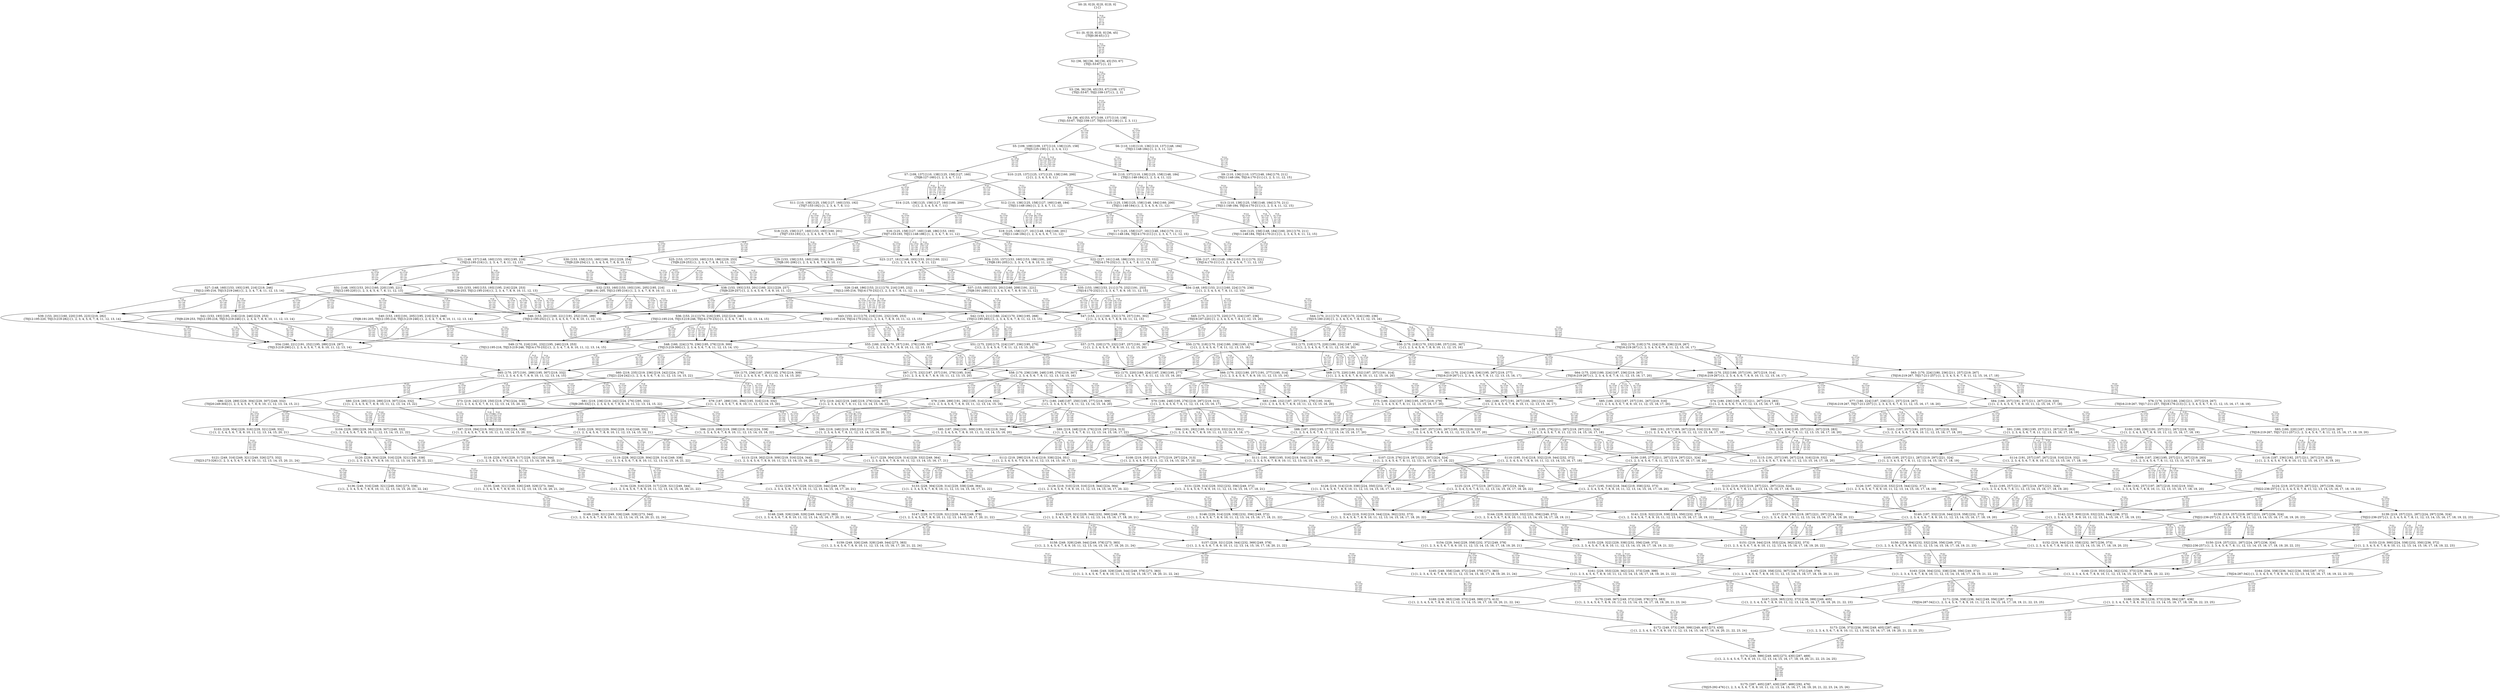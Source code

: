 digraph {
	S0[label="S0: [0, 0] [0, 0] [0, 0] [0, 0] \n{}{}"];
	S1[label="S1: [0, 0] [0, 0] [0, 0] [36, 45] \n{T0J0:36-45}{1}"];
	S2[label="S2: [36, 36] [36, 36] [36, 45] [53, 67] \n{T0J1:53-67}{1, 2}"];
	S3[label="S3: [36, 36] [36, 45] [53, 67] [109, 137] \n{T0J1:53-67, T0J2:109-137}{1, 2, 3}"];
	S4[label="S4: [36, 45] [53, 67] [109, 137] [110, 138] \n{T0J1:53-67, T0J2:109-137, T0J10:110-138}{1, 2, 3, 11}"];
	S5[label="S5: [109, 109] [109, 137] [110, 138] [125, 158] \n{T0J3:125-158}{1, 2, 3, 4, 11}"];
	S6[label="S6: [110, 110] [110, 136] [110, 137] [148, 184] \n{T0J11:148-184}{1, 2, 3, 11, 12}"];
	S7[label="S7: [109, 137] [110, 138] [125, 158] [127, 160] \n{T0J6:127-160}{1, 2, 3, 4, 7, 11}"];
	S8[label="S8: [110, 137] [110, 138] [125, 158] [148, 184] \n{T0J11:148-184}{1, 2, 3, 4, 11, 12}"];
	S9[label="S9: [110, 136] [110, 137] [148, 184] [170, 211] \n{T0J11:148-184, T0J14:170-211}{1, 2, 3, 11, 12, 15}"];
	S10[label="S10: [125, 137] [125, 137] [125, 138] [160, 200] \n{}{1, 2, 3, 4, 5, 6, 11}"];
	S11[label="S11: [110, 138] [125, 158] [127, 160] [153, 192] \n{T0J7:153-192}{1, 2, 3, 4, 7, 8, 11}"];
	S12[label="S12: [110, 138] [125, 158] [127, 160] [148, 184] \n{T0J11:148-184}{1, 2, 3, 4, 7, 11, 12}"];
	S13[label="S13: [110, 138] [125, 158] [148, 184] [170, 211] \n{T0J11:148-184, T0J14:170-211}{1, 2, 3, 4, 11, 12, 15}"];
	S14[label="S14: [125, 138] [125, 158] [127, 160] [160, 200] \n{}{1, 2, 3, 4, 5, 6, 7, 11}"];
	S15[label="S15: [125, 138] [125, 158] [148, 184] [160, 200] \n{T0J11:148-184}{1, 2, 3, 4, 5, 6, 11, 12}"];
	S16[label="S16: [125, 158] [127, 160] [148, 186] [153, 193] \n{T0J7:153-193, T0J11:148-186}{1, 2, 3, 4, 7, 8, 11, 12}"];
	S17[label="S17: [125, 158] [127, 161] [148, 184] [170, 211] \n{T0J11:148-184, T0J14:170-211}{1, 2, 3, 4, 7, 11, 12, 15}"];
	S18[label="S18: [125, 158] [127, 160] [153, 193] [160, 201] \n{T0J7:153-193}{1, 2, 3, 4, 5, 6, 7, 8, 11}"];
	S19[label="S19: [125, 158] [127, 161] [148, 184] [160, 201] \n{T0J11:148-184}{1, 2, 3, 4, 5, 6, 7, 11, 12}"];
	S20[label="S20: [125, 158] [148, 184] [160, 201] [170, 211] \n{T0J11:148-184, T0J14:170-211}{1, 2, 3, 4, 5, 6, 11, 12, 15}"];
	S21[label="S21: [148, 157] [148, 160] [153, 193] [195, 216] \n{T0J12:195-216}{1, 2, 3, 4, 7, 8, 11, 12, 13}"];
	S22[label="S22: [127, 161] [148, 186] [153, 211] [170, 232] \n{T0J14:170-232}{1, 2, 3, 4, 7, 8, 11, 12, 15}"];
	S23[label="S23: [127, 161] [148, 193] [153, 201] [160, 221] \n{}{1, 2, 3, 4, 5, 6, 7, 8, 11, 12}"];
	S24[label="S24: [153, 157] [153, 160] [153, 186] [191, 205] \n{T0J8:191-205}{1, 2, 3, 4, 7, 8, 9, 10, 11, 12}"];
	S25[label="S25: [153, 157] [153, 160] [153, 186] [229, 253] \n{T0J9:229-253}{1, 2, 3, 4, 7, 8, 9, 10, 11, 12}"];
	S26[label="S26: [127, 181] [148, 184] [160, 211] [170, 221] \n{T0J14:170-211}{1, 2, 3, 4, 5, 6, 7, 11, 12, 15}"];
	S27[label="S27: [148, 160] [153, 193] [195, 216] [219, 246] \n{T0J12:195-216, T0J13:219-246}{1, 2, 3, 4, 7, 8, 11, 12, 13, 14}"];
	S28[label="S28: [148, 186] [153, 211] [170, 216] [195, 232] \n{T0J12:195-216, T0J14:170-232}{1, 2, 3, 4, 7, 8, 11, 12, 13, 15}"];
	S29[label="S29: [153, 158] [153, 160] [160, 201] [191, 206] \n{T0J8:191-206}{1, 2, 3, 4, 5, 6, 7, 8, 9, 10, 11}"];
	S30[label="S30: [153, 158] [153, 160] [160, 201] [229, 254] \n{T0J9:229-254}{1, 2, 3, 4, 5, 6, 7, 8, 9, 10, 11}"];
	S31[label="S31: [148, 193] [153, 201] [160, 220] [195, 221] \n{T0J12:195-220}{1, 2, 3, 4, 5, 6, 7, 8, 11, 12, 13}"];
	S32[label="S32: [153, 160] [153, 193] [191, 205] [195, 216] \n{T0J8:191-205, T0J12:195-216}{1, 2, 3, 4, 7, 8, 9, 10, 11, 12, 13}"];
	S33[label="S33: [153, 160] [153, 193] [195, 216] [229, 253] \n{T0J9:229-253, T0J12:195-216}{1, 2, 3, 4, 7, 8, 9, 10, 11, 12, 13}"];
	S34[label="S34: [148, 193] [153, 211] [160, 224] [170, 236] \n{}{1, 2, 3, 4, 5, 6, 7, 8, 11, 12, 15}"];
	S35[label="S35: [153, 186] [153, 211] [170, 232] [191, 253] \n{T0J14:170-232}{1, 2, 3, 4, 7, 8, 9, 10, 11, 12, 15}"];
	S36[label="S36: [153, 211] [170, 216] [195, 232] [219, 246] \n{T0J12:195-216, T0J13:219-246, T0J14:170-232}{1, 2, 3, 4, 7, 8, 11, 12, 13, 14, 15}"];
	S37[label="S37: [153, 193] [153, 201] [160, 209] [191, 221] \n{T0J8:191-209}{1, 2, 3, 4, 5, 6, 7, 8, 9, 10, 11, 12}"];
	S38[label="S38: [153, 193] [153, 201] [160, 221] [229, 257] \n{T0J9:229-257}{1, 2, 3, 4, 5, 6, 7, 8, 9, 10, 11, 12}"];
	S39[label="S39: [153, 201] [160, 220] [195, 223] [219, 282] \n{T0J12:195-220, T0J13:219-282}{1, 2, 3, 4, 5, 6, 7, 8, 11, 12, 13, 14}"];
	S40[label="S40: [153, 193] [191, 205] [195, 216] [219, 246] \n{T0J8:191-205, T0J12:195-216, T0J13:219-246}{1, 2, 3, 4, 7, 8, 9, 10, 11, 12, 13, 14}"];
	S41[label="S41: [153, 193] [195, 216] [219, 246] [229, 253] \n{T0J9:229-253, T0J12:195-216, T0J13:219-246}{1, 2, 3, 4, 7, 8, 9, 10, 11, 12, 13, 14}"];
	S42[label="S42: [153, 211] [160, 224] [170, 236] [195, 268] \n{T0J12:195-265}{1, 2, 3, 4, 5, 6, 7, 8, 11, 12, 13, 15}"];
	S43[label="S43: [153, 211] [170, 216] [191, 232] [195, 253] \n{T0J12:195-216, T0J14:170-232}{1, 2, 3, 4, 7, 8, 9, 10, 11, 12, 13, 15}"];
	S44[label="S44: [170, 211] [170, 218] [170, 224] [180, 236] \n{T0J15:180-218}{1, 2, 3, 4, 5, 6, 7, 8, 11, 12, 15, 16}"];
	S45[label="S45: [175, 211] [175, 220] [175, 224] [187, 236] \n{T0J19:187-220}{1, 2, 3, 4, 5, 6, 7, 8, 11, 12, 15, 20}"];
	S46[label="S46: [153, 201] [160, 221] [191, 252] [195, 289] \n{T0J12:195-252}{1, 2, 3, 4, 5, 6, 7, 8, 9, 10, 11, 12, 13}"];
	S47[label="S47: [153, 211] [160, 232] [170, 257] [191, 302] \n{}{1, 2, 3, 4, 5, 6, 7, 8, 9, 10, 11, 12, 15}"];
	S48[label="S48: [160, 224] [170, 236] [195, 276] [219, 300] \n{T0J13:219-300}{1, 2, 3, 4, 5, 6, 7, 8, 11, 12, 13, 14, 15}"];
	S49[label="S49: [170, 216] [191, 232] [195, 246] [219, 253] \n{T0J12:195-216, T0J13:219-246, T0J14:170-232}{1, 2, 3, 4, 7, 8, 9, 10, 11, 12, 13, 14, 15}"];
	S50[label="S50: [170, 218] [170, 224] [180, 236] [195, 270] \n{}{1, 2, 3, 4, 5, 6, 7, 8, 11, 12, 13, 15, 16}"];
	S51[label="S51: [175, 220] [175, 224] [187, 236] [195, 270] \n{}{1, 2, 3, 4, 5, 6, 7, 8, 11, 12, 13, 15, 20}"];
	S52[label="S52: [170, 218] [170, 224] [180, 236] [219, 267] \n{T0J16:219-267}{1, 2, 3, 4, 5, 6, 7, 8, 11, 12, 15, 16, 17}"];
	S53[label="S53: [175, 218] [175, 220] [180, 224] [187, 236] \n{}{1, 2, 3, 4, 5, 6, 7, 8, 11, 12, 15, 16, 20}"];
	S54[label="S54: [160, 221] [191, 252] [195, 289] [219, 297] \n{T0J13:219-290}{1, 2, 3, 4, 5, 6, 7, 8, 9, 10, 11, 12, 13, 14}"];
	S55[label="S55: [160, 232] [170, 257] [191, 276] [195, 307] \n{}{1, 2, 3, 4, 5, 6, 7, 8, 9, 10, 11, 12, 13, 15}"];
	S56[label="S56: [170, 218] [170, 232] [180, 257] [191, 307] \n{}{1, 2, 3, 4, 5, 6, 7, 8, 9, 10, 11, 12, 15, 16}"];
	S57[label="S57: [175, 220] [175, 232] [187, 257] [191, 307] \n{}{1, 2, 3, 4, 5, 6, 7, 8, 9, 10, 11, 12, 15, 20}"];
	S58[label="S58: [170, 236] [180, 248] [195, 276] [219, 307] \n{}{1, 2, 3, 4, 5, 6, 7, 8, 11, 12, 13, 14, 15, 16}"];
	S59[label="S59: [175, 236] [187, 250] [195, 276] [219, 309] \n{}{1, 2, 3, 4, 5, 6, 7, 8, 11, 12, 13, 14, 15, 20}"];
	S60[label="S60: [219, 235] [219, 236] [219, 242] [224, 276] \n{T0J21:224-242}{1, 2, 3, 4, 5, 6, 7, 8, 11, 12, 13, 14, 15, 22}"];
	S61[label="S61: [170, 224] [180, 236] [195, 267] [219, 277] \n{T0J16:219-267}{1, 2, 3, 4, 5, 6, 7, 8, 11, 12, 13, 15, 16, 17}"];
	S62[label="S62: [175, 220] [180, 224] [187, 236] [195, 277] \n{}{1, 2, 3, 4, 5, 6, 7, 8, 11, 12, 13, 15, 16, 20}"];
	S63[label="S63: [170, 224] [180, 236] [211, 257] [219, 267] \n{T0J16:219-267, T0J17:211-257}{1, 2, 3, 4, 5, 6, 7, 8, 11, 12, 15, 16, 17, 18}"];
	S64[label="S64: [175, 220] [180, 224] [187, 236] [219, 267] \n{T0J16:219-267}{1, 2, 3, 4, 5, 6, 7, 8, 11, 12, 15, 16, 17, 20}"];
	S65[label="S65: [170, 257] [191, 289] [195, 307] [219, 332] \n{}{1, 2, 3, 4, 5, 6, 7, 8, 9, 10, 11, 12, 13, 14, 15}"];
	S66[label="S66: [170, 232] [180, 257] [191, 277] [195, 314] \n{}{1, 2, 3, 4, 5, 6, 7, 8, 9, 10, 11, 12, 13, 15, 16}"];
	S67[label="S67: [175, 232] [187, 257] [191, 279] [195, 316] \n{}{1, 2, 3, 4, 5, 6, 7, 8, 9, 10, 11, 12, 13, 15, 20}"];
	S68[label="S68: [170, 232] [180, 257] [191, 267] [219, 314] \n{T0J16:219-267}{1, 2, 3, 4, 5, 6, 7, 8, 9, 10, 11, 12, 15, 16, 17}"];
	S69[label="S69: [175, 220] [180, 232] [187, 257] [191, 314] \n{}{1, 2, 3, 4, 5, 6, 7, 8, 9, 10, 11, 12, 15, 16, 20}"];
	S70[label="S70: [180, 248] [195, 276] [219, 297] [219, 313] \n{}{1, 2, 3, 4, 5, 6, 7, 8, 11, 12, 13, 14, 15, 16, 17}"];
	S71[label="S71: [180, 248] [187, 250] [195, 277] [219, 309] \n{}{1, 2, 3, 4, 5, 6, 7, 8, 11, 12, 13, 14, 15, 16, 20}"];
	S72[label="S72: [219, 242] [219, 248] [219, 276] [224, 307] \n{}{1, 2, 3, 4, 5, 6, 7, 8, 11, 12, 13, 14, 15, 16, 22}"];
	S73[label="S73: [219, 242] [219, 250] [219, 276] [224, 309] \n{}{1, 2, 3, 4, 5, 6, 7, 8, 11, 12, 13, 14, 15, 20, 22}"];
	S74[label="S74: [180, 236] [195, 257] [211, 267] [219, 283] \n{}{1, 2, 3, 4, 5, 6, 7, 8, 11, 12, 13, 15, 16, 17, 18}"];
	S75[label="S75: [180, 224] [187, 236] [195, 267] [219, 279] \n{}{1, 2, 3, 4, 5, 6, 7, 8, 11, 12, 13, 15, 16, 17, 20}"];
	S76[label="S76: [176, 213] [180, 236] [211, 257] [219, 267] \n{T0J16:219-267, T0J17:211-257, T0J18:176-213}{1, 2, 3, 4, 5, 6, 7, 8, 11, 12, 15, 16, 17, 18, 19}"];
	S77[label="S77: [180, 224] [187, 236] [211, 257] [219, 267] \n{T0J16:219-267, T0J17:211-257}{1, 2, 3, 4, 5, 6, 7, 8, 11, 12, 15, 16, 17, 18, 20}"];
	S78[label="S78: [180, 289] [191, 292] [195, 314] [219, 332] \n{}{1, 2, 3, 4, 5, 6, 7, 8, 9, 10, 11, 12, 13, 14, 15, 16}"];
	S79[label="S79: [187, 289] [191, 294] [195, 316] [219, 332] \n{}{1, 2, 3, 4, 5, 6, 7, 8, 9, 10, 11, 12, 13, 14, 15, 20}"];
	S80[label="S80: [219, 285] [219, 289] [219, 307] [224, 332] \n{}{1, 2, 3, 4, 5, 6, 7, 8, 9, 10, 11, 12, 13, 14, 15, 22}"];
	S81[label="S81: [219, 236] [219, 242] [224, 276] [295, 332] \n{T0J9:295-332}{1, 2, 3, 4, 5, 6, 7, 8, 9, 10, 11, 12, 13, 14, 15, 22}"];
	S82[label="S82: [180, 257] [191, 267] [195, 291] [219, 320] \n{}{1, 2, 3, 4, 5, 6, 7, 8, 9, 10, 11, 12, 13, 15, 16, 17}"];
	S83[label="S83: [180, 232] [187, 257] [191, 279] [195, 316] \n{}{1, 2, 3, 4, 5, 6, 7, 8, 9, 10, 11, 12, 13, 15, 16, 20}"];
	S84[label="S84: [180, 257] [191, 257] [211, 267] [219, 320] \n{}{1, 2, 3, 4, 5, 6, 7, 8, 9, 10, 11, 12, 15, 16, 17, 18}"];
	S85[label="S85: [180, 232] [187, 257] [191, 267] [219, 316] \n{}{1, 2, 3, 4, 5, 6, 7, 8, 9, 10, 11, 12, 15, 16, 17, 20}"];
	S86[label="S86: [229, 289] [229, 304] [229, 307] [249, 332] \n{T0J20:249-304}{1, 2, 3, 4, 5, 6, 7, 8, 9, 10, 11, 12, 13, 14, 15, 21}"];
	S87[label="S87: [195, 276] [211, 287] [219, 297] [221, 324] \n{}{1, 2, 3, 4, 5, 6, 7, 8, 11, 12, 13, 14, 15, 16, 17, 18}"];
	S88[label="S88: [187, 250] [195, 277] [219, 297] [219, 313] \n{}{1, 2, 3, 4, 5, 6, 7, 8, 11, 12, 13, 14, 15, 16, 17, 20}"];
	S89[label="S89: [219, 248] [219, 276] [219, 297] [224, 313] \n{}{1, 2, 3, 4, 5, 6, 7, 8, 11, 12, 13, 14, 15, 16, 17, 22}"];
	S90[label="S90: [219, 248] [219, 250] [219, 277] [224, 309] \n{}{1, 2, 3, 4, 5, 6, 7, 8, 11, 12, 13, 14, 15, 16, 20, 22}"];
	S91[label="S91: [180, 236] [195, 257] [211, 267] [219, 283] \n{}{1, 2, 3, 4, 5, 6, 7, 8, 11, 12, 13, 15, 16, 17, 18, 19}"];
	S92[label="S92: [187, 236] [195, 257] [211, 267] [219, 283] \n{}{1, 2, 3, 4, 5, 6, 7, 8, 11, 12, 13, 15, 16, 17, 18, 20}"];
	S93[label="S93: [180, 220] [187, 236] [211, 257] [219, 267] \n{T0J16:219-267, T0J17:211-257}{1, 2, 3, 4, 5, 6, 7, 8, 11, 12, 15, 16, 17, 18, 19, 20}"];
	S94[label="S94: [191, 292] [195, 314] [219, 332] [219, 351] \n{}{1, 2, 3, 4, 5, 6, 7, 8, 9, 10, 11, 12, 13, 14, 15, 16, 17}"];
	S95[label="S95: [187, 294] [191, 309] [195, 316] [219, 344] \n{}{1, 2, 3, 4, 5, 6, 7, 8, 9, 10, 11, 12, 13, 14, 15, 16, 20}"];
	S96[label="S96: [219, 289] [219, 298] [219, 314] [224, 338] \n{}{1, 2, 3, 4, 5, 6, 7, 8, 9, 10, 11, 12, 13, 14, 15, 16, 22}"];
	S97[label="S97: [219, 294] [219, 302] [219, 316] [224, 338] \n{}{1, 2, 3, 4, 5, 6, 7, 8, 9, 10, 11, 12, 13, 14, 15, 20, 22}"];
	S98[label="S98: [191, 257] [195, 267] [218, 316] [219, 332] \n{}{1, 2, 3, 4, 5, 6, 7, 8, 9, 10, 11, 12, 13, 15, 16, 17, 18}"];
	S99[label="S99: [187, 257] [191, 267] [195, 291] [219, 320] \n{}{1, 2, 3, 4, 5, 6, 7, 8, 9, 10, 11, 12, 13, 15, 16, 17, 20}"];
	S100[label="S100: [180, 236] [191, 257] [211, 267] [219, 320] \n{}{1, 2, 3, 4, 5, 6, 7, 8, 9, 10, 11, 12, 15, 16, 17, 18, 19}"];
	S101[label="S101: [187, 257] [191, 257] [211, 267] [219, 320] \n{}{1, 2, 3, 4, 5, 6, 7, 8, 9, 10, 11, 12, 15, 16, 17, 18, 20}"];
	S102[label="S102: [229, 302] [229, 304] [229, 314] [249, 332] \n{}{1, 2, 3, 4, 5, 6, 7, 8, 9, 10, 11, 12, 13, 14, 15, 16, 21}"];
	S103[label="S103: [229, 304] [229, 316] [229, 321] [249, 332] \n{}{1, 2, 3, 4, 5, 6, 7, 8, 9, 10, 11, 12, 13, 14, 15, 20, 21}"];
	S104[label="S104: [229, 289] [229, 304] [229, 307] [249, 332] \n{}{1, 2, 3, 4, 5, 6, 7, 8, 9, 10, 11, 12, 13, 14, 15, 21, 22}"];
	S105[label="S105: [195, 257] [211, 287] [219, 297] [221, 324] \n{}{1, 2, 3, 4, 5, 6, 7, 8, 11, 12, 13, 14, 15, 16, 17, 18, 19}"];
	S106[label="S106: [195, 277] [211, 287] [219, 297] [221, 324] \n{}{1, 2, 3, 4, 5, 6, 7, 8, 11, 12, 13, 14, 15, 16, 17, 18, 20}"];
	S107[label="S107: [219, 276] [219, 287] [221, 297] [224, 324] \n{}{1, 2, 3, 4, 5, 6, 7, 8, 11, 12, 13, 14, 15, 16, 17, 18, 22}"];
	S108[label="S108: [219, 250] [219, 277] [219, 297] [224, 313] \n{}{1, 2, 3, 4, 5, 6, 7, 8, 11, 12, 13, 14, 15, 16, 17, 20, 22}"];
	S109[label="S109: [187, 236] [195, 257] [211, 267] [219, 283] \n{}{1, 2, 3, 4, 5, 6, 7, 8, 11, 12, 13, 15, 16, 17, 18, 19, 20}"];
	S110[label="S110: [195, 314] [218, 332] [219, 344] [232, 372] \n{}{1, 2, 3, 4, 5, 6, 7, 8, 9, 10, 11, 12, 13, 14, 15, 16, 17, 18}"];
	S111[label="S111: [191, 309] [195, 316] [219, 344] [219, 358] \n{}{1, 2, 3, 4, 5, 6, 7, 8, 9, 10, 11, 12, 13, 14, 15, 16, 17, 20}"];
	S112[label="S112: [219, 298] [219, 314] [219, 338] [224, 351] \n{}{1, 2, 3, 4, 5, 6, 7, 8, 9, 10, 11, 12, 13, 14, 15, 16, 17, 22}"];
	S113[label="S113: [219, 302] [219, 309] [219, 316] [224, 344] \n{}{1, 2, 3, 4, 5, 6, 7, 8, 9, 10, 11, 12, 13, 14, 15, 16, 20, 22}"];
	S114[label="S114: [191, 257] [197, 267] [218, 316] [219, 332] \n{}{1, 2, 3, 4, 5, 6, 7, 8, 9, 10, 11, 12, 13, 15, 16, 17, 18, 19}"];
	S115[label="S115: [191, 257] [195, 267] [218, 316] [219, 332] \n{}{1, 2, 3, 4, 5, 6, 7, 8, 9, 10, 11, 12, 13, 15, 16, 17, 18, 20}"];
	S116[label="S116: [187, 236] [192, 257] [211, 267] [219, 320] \n{}{1, 2, 3, 4, 5, 6, 7, 8, 9, 10, 11, 12, 15, 16, 17, 18, 19, 20}"];
	S117[label="S117: [229, 304] [229, 314] [229, 332] [249, 364] \n{}{1, 2, 3, 4, 5, 6, 7, 8, 9, 10, 11, 12, 13, 14, 15, 16, 17, 21}"];
	S118[label="S118: [229, 316] [229, 317] [229, 321] [249, 344] \n{}{1, 2, 3, 4, 5, 6, 7, 8, 9, 10, 11, 12, 13, 14, 15, 16, 20, 21}"];
	S119[label="S119: [229, 302] [229, 304] [229, 314] [249, 338] \n{}{1, 2, 3, 4, 5, 6, 7, 8, 9, 10, 11, 12, 13, 14, 15, 16, 21, 22}"];
	S120[label="S120: [229, 304] [229, 316] [229, 321] [249, 338] \n{}{1, 2, 3, 4, 5, 6, 7, 8, 9, 10, 11, 12, 13, 14, 15, 20, 21, 22}"];
	S121[label="S121: [249, 316] [249, 321] [249, 326] [273, 332] \n{T0J23:273-326}{1, 2, 3, 4, 5, 6, 7, 8, 9, 10, 11, 12, 13, 14, 15, 20, 21, 24}"];
	S122[label="S122: [195, 257] [211, 287] [219, 297] [221, 324] \n{}{1, 2, 3, 4, 5, 6, 7, 8, 11, 12, 13, 14, 15, 16, 17, 18, 19, 20}"];
	S123[label="S123: [219, 243] [219, 287] [221, 297] [224, 324] \n{}{1, 2, 3, 4, 5, 6, 7, 8, 11, 12, 13, 14, 15, 16, 17, 18, 19, 22}"];
	S124[label="S124: [219, 257] [219, 287] [221, 297] [236, 324] \n{T0J22:236-257}{1, 2, 3, 4, 5, 6, 7, 8, 11, 12, 13, 14, 15, 16, 17, 18, 19, 23}"];
	S125[label="S125: [219, 277] [219, 287] [221, 297] [224, 324] \n{}{1, 2, 3, 4, 5, 6, 7, 8, 11, 12, 13, 14, 15, 16, 17, 18, 20, 22}"];
	S126[label="S126: [197, 322] [218, 332] [219, 344] [232, 372] \n{}{1, 2, 3, 4, 5, 6, 7, 8, 9, 10, 11, 12, 13, 14, 15, 16, 17, 18, 19}"];
	S127[label="S127: [195, 316] [218, 344] [219, 358] [232, 373] \n{}{1, 2, 3, 4, 5, 6, 7, 8, 9, 10, 11, 12, 13, 14, 15, 16, 17, 18, 20}"];
	S128[label="S128: [219, 314] [219, 338] [224, 350] [232, 372] \n{}{1, 2, 3, 4, 5, 6, 7, 8, 9, 10, 11, 12, 13, 14, 15, 16, 17, 18, 22}"];
	S129[label="S129: [219, 310] [219, 316] [219, 344] [224, 364] \n{}{1, 2, 3, 4, 5, 6, 7, 8, 9, 10, 11, 12, 13, 14, 15, 16, 17, 20, 22}"];
	S130[label="S130: [192, 257] [197, 267] [218, 316] [219, 332] \n{}{1, 2, 3, 4, 5, 6, 7, 8, 9, 10, 11, 12, 13, 15, 16, 17, 18, 19, 20}"];
	S131[label="S131: [229, 314] [229, 332] [232, 356] [249, 372] \n{}{1, 2, 3, 4, 5, 6, 7, 8, 9, 10, 11, 12, 13, 14, 15, 16, 17, 18, 21}"];
	S132[label="S132: [229, 317] [229, 321] [229, 344] [249, 378] \n{}{1, 2, 3, 4, 5, 6, 7, 8, 9, 10, 11, 12, 13, 14, 15, 16, 17, 20, 21}"];
	S133[label="S133: [229, 304] [229, 314] [229, 338] [249, 364] \n{}{1, 2, 3, 4, 5, 6, 7, 8, 9, 10, 11, 12, 13, 14, 15, 16, 17, 21, 22}"];
	S134[label="S134: [229, 316] [229, 317] [229, 321] [249, 344] \n{}{1, 2, 3, 4, 5, 6, 7, 8, 9, 10, 11, 12, 13, 14, 15, 16, 20, 21, 22}"];
	S135[label="S135: [249, 321] [249, 326] [249, 329] [273, 344] \n{}{1, 2, 3, 4, 5, 6, 7, 8, 9, 10, 11, 12, 13, 14, 15, 16, 20, 21, 24}"];
	S136[label="S136: [249, 316] [249, 321] [249, 326] [273, 338] \n{}{1, 2, 3, 4, 5, 6, 7, 8, 9, 10, 11, 12, 13, 14, 15, 20, 21, 22, 24}"];
	S137[label="S137: [219, 250] [219, 287] [221, 297] [224, 324] \n{}{1, 2, 3, 4, 5, 6, 7, 8, 11, 12, 13, 14, 15, 16, 17, 18, 19, 20, 22}"];
	S138[label="S138: [219, 257] [219, 287] [221, 297] [236, 324] \n{T0J22:236-257}{1, 2, 3, 4, 5, 6, 7, 8, 11, 12, 13, 14, 15, 16, 17, 18, 19, 20, 23}"];
	S139[label="S139: [219, 257] [221, 287] [224, 297] [236, 324] \n{T0J22:236-257}{1, 2, 3, 4, 5, 6, 7, 8, 11, 12, 13, 14, 15, 16, 17, 18, 19, 22, 23}"];
	S140[label="S140: [197, 332] [218, 344] [219, 358] [232, 373] \n{}{1, 2, 3, 4, 5, 6, 7, 8, 9, 10, 11, 12, 13, 14, 15, 16, 17, 18, 19, 20}"];
	S141[label="S141: [219, 322] [219, 338] [224, 350] [232, 372] \n{}{1, 2, 3, 4, 5, 6, 7, 8, 9, 10, 11, 12, 13, 14, 15, 16, 17, 18, 19, 22}"];
	S142[label="S142: [219, 300] [219, 332] [232, 344] [236, 372] \n{}{1, 2, 3, 4, 5, 6, 7, 8, 9, 10, 11, 12, 13, 14, 15, 16, 17, 18, 19, 23}"];
	S143[label="S143: [219, 316] [219, 344] [224, 362] [232, 373] \n{}{1, 2, 3, 4, 5, 6, 7, 8, 9, 10, 11, 12, 13, 14, 15, 16, 17, 18, 20, 22}"];
	S144[label="S144: [229, 322] [229, 332] [232, 356] [249, 372] \n{}{1, 2, 3, 4, 5, 6, 7, 8, 9, 10, 11, 12, 13, 14, 15, 16, 17, 18, 19, 21}"];
	S145[label="S145: [229, 321] [229, 344] [232, 369] [249, 378] \n{}{1, 2, 3, 4, 5, 6, 7, 8, 9, 10, 11, 12, 13, 14, 15, 16, 17, 18, 20, 21}"];
	S146[label="S146: [229, 314] [229, 338] [232, 356] [249, 372] \n{}{1, 2, 3, 4, 5, 6, 7, 8, 9, 10, 11, 12, 13, 14, 15, 16, 17, 18, 21, 22}"];
	S147[label="S147: [229, 317] [229, 321] [229, 344] [249, 378] \n{}{1, 2, 3, 4, 5, 6, 7, 8, 9, 10, 11, 12, 13, 14, 15, 16, 17, 20, 21, 22}"];
	S148[label="S148: [249, 326] [249, 329] [249, 344] [273, 383] \n{}{1, 2, 3, 4, 5, 6, 7, 8, 9, 10, 11, 12, 13, 14, 15, 16, 17, 20, 21, 24}"];
	S149[label="S149: [249, 321] [249, 326] [249, 329] [273, 344] \n{}{1, 2, 3, 4, 5, 6, 7, 8, 9, 10, 11, 12, 13, 14, 15, 16, 20, 21, 22, 24}"];
	S150[label="S150: [219, 257] [221, 287] [224, 297] [236, 324] \n{T0J22:236-257}{1, 2, 3, 4, 5, 6, 7, 8, 11, 12, 13, 14, 15, 16, 17, 18, 19, 20, 22, 23}"];
	S151[label="S151: [219, 344] [219, 353] [224, 362] [232, 373] \n{}{1, 2, 3, 4, 5, 6, 7, 8, 9, 10, 11, 12, 13, 14, 15, 16, 17, 18, 19, 20, 22}"];
	S152[label="S152: [219, 344] [219, 358] [232, 367] [236, 373] \n{}{1, 2, 3, 4, 5, 6, 7, 8, 9, 10, 11, 12, 13, 14, 15, 16, 17, 18, 19, 20, 23}"];
	S153[label="S153: [219, 300] [224, 338] [232, 350] [236, 372] \n{}{1, 2, 3, 4, 5, 6, 7, 8, 9, 10, 11, 12, 13, 14, 15, 16, 17, 18, 19, 22, 23}"];
	S154[label="S154: [229, 344] [229, 358] [232, 372] [249, 378] \n{}{1, 2, 3, 4, 5, 6, 7, 8, 9, 10, 11, 12, 13, 14, 15, 16, 17, 18, 19, 20, 21}"];
	S155[label="S155: [229, 322] [229, 338] [232, 356] [249, 372] \n{}{1, 2, 3, 4, 5, 6, 7, 8, 9, 10, 11, 12, 13, 14, 15, 16, 17, 18, 19, 21, 22}"];
	S156[label="S156: [229, 304] [232, 332] [236, 356] [249, 372] \n{}{1, 2, 3, 4, 5, 6, 7, 8, 9, 10, 11, 12, 13, 14, 15, 16, 17, 18, 19, 21, 23}"];
	S157[label="S157: [229, 321] [229, 344] [232, 369] [249, 378] \n{}{1, 2, 3, 4, 5, 6, 7, 8, 9, 10, 11, 12, 13, 14, 15, 16, 17, 18, 20, 21, 22}"];
	S158[label="S158: [249, 329] [249, 344] [249, 378] [273, 383] \n{}{1, 2, 3, 4, 5, 6, 7, 8, 9, 10, 11, 12, 13, 14, 15, 16, 17, 18, 20, 21, 24}"];
	S159[label="S159: [249, 326] [249, 329] [249, 344] [273, 383] \n{}{1, 2, 3, 4, 5, 6, 7, 8, 9, 10, 11, 12, 13, 14, 15, 16, 17, 20, 21, 22, 24}"];
	S160[label="S160: [219, 353] [224, 362] [232, 373] [236, 394] \n{}{1, 2, 3, 4, 5, 6, 7, 8, 9, 10, 11, 12, 13, 14, 15, 16, 17, 18, 19, 20, 22, 23}"];
	S161[label="S161: [229, 353] [229, 362] [232, 373] [249, 399] \n{}{1, 2, 3, 4, 5, 6, 7, 8, 9, 10, 11, 12, 13, 14, 15, 16, 17, 18, 19, 20, 21, 22}"];
	S162[label="S162: [229, 358] [232, 367] [236, 372] [249, 378] \n{}{1, 2, 3, 4, 5, 6, 7, 8, 9, 10, 11, 12, 13, 14, 15, 16, 17, 18, 19, 20, 21, 23}"];
	S163[label="S163: [229, 304] [232, 338] [236, 356] [249, 372] \n{}{1, 2, 3, 4, 5, 6, 7, 8, 9, 10, 11, 12, 13, 14, 15, 16, 17, 18, 19, 21, 22, 23}"];
	S164[label="S164: [236, 338] [236, 342] [236, 350] [287, 372] \n{T0J24:287-342}{1, 2, 3, 4, 5, 6, 7, 8, 9, 10, 11, 12, 13, 14, 15, 16, 17, 18, 19, 22, 23, 25}"];
	S165[label="S165: [249, 358] [249, 372] [249, 378] [273, 383] \n{}{1, 2, 3, 4, 5, 6, 7, 8, 9, 10, 11, 12, 13, 14, 15, 16, 17, 18, 19, 20, 21, 24}"];
	S166[label="S166: [249, 329] [249, 344] [249, 378] [273, 383] \n{}{1, 2, 3, 4, 5, 6, 7, 8, 9, 10, 11, 12, 13, 14, 15, 16, 17, 18, 20, 21, 22, 24}"];
	S167[label="S167: [229, 365] [232, 373] [236, 399] [249, 405] \n{}{1, 2, 3, 4, 5, 6, 7, 8, 9, 10, 11, 12, 13, 14, 15, 16, 17, 18, 19, 20, 21, 22, 23}"];
	S168[label="S168: [236, 362] [236, 373] [236, 394] [287, 436] \n{}{1, 2, 3, 4, 5, 6, 7, 8, 9, 10, 11, 12, 13, 14, 15, 16, 17, 18, 19, 20, 22, 23, 25}"];
	S169[label="S169: [249, 365] [249, 373] [249, 399] [273, 413] \n{}{1, 2, 3, 4, 5, 6, 7, 8, 9, 10, 11, 12, 13, 14, 15, 16, 17, 18, 19, 20, 21, 22, 24}"];
	S170[label="S170: [249, 367] [249, 372] [249, 378] [273, 383] \n{}{1, 2, 3, 4, 5, 6, 7, 8, 9, 10, 11, 12, 13, 14, 15, 16, 17, 18, 19, 20, 21, 23, 24}"];
	S171[label="S171: [236, 338] [236, 342] [249, 356] [287, 372] \n{T0J24:287-342}{1, 2, 3, 4, 5, 6, 7, 8, 9, 10, 11, 12, 13, 14, 15, 16, 17, 18, 19, 21, 22, 23, 25}"];
	S172[label="S172: [249, 373] [249, 399] [249, 405] [273, 430] \n{}{1, 2, 3, 4, 5, 6, 7, 8, 9, 10, 11, 12, 13, 14, 15, 16, 17, 18, 19, 20, 21, 22, 23, 24}"];
	S173[label="S173: [236, 373] [236, 399] [249, 405] [287, 462] \n{}{1, 2, 3, 4, 5, 6, 7, 8, 9, 10, 11, 12, 13, 14, 15, 16, 17, 18, 19, 20, 21, 22, 23, 25}"];
	S174[label="S174: [249, 399] [249, 405] [273, 430] [287, 469] \n{}{1, 2, 3, 4, 5, 6, 7, 8, 9, 10, 11, 12, 13, 14, 15, 16, 17, 18, 19, 20, 21, 22, 23, 24, 25}"];
	S175[label="S175: [287, 405] [287, 430] [287, 469] [292, 476] \n{T0J25:292-476}{1, 2, 3, 4, 5, 6, 7, 8, 9, 10, 11, 12, 13, 14, 15, 16, 17, 18, 19, 20, 21, 22, 23, 24, 25, 26}"];
	S0 -> S1[label="T0 J0\nDL=2700\nES=0\nLS=0\nEF=36\nLF=45",fontsize=8];
	S1 -> S2[label="T0 J1\nDL=2700\nES=36\nLS=45\nEF=53\nLF=67",fontsize=8];
	S2 -> S3[label="T0 J2\nDL=2700\nES=36\nLS=45\nEF=109\nLF=137",fontsize=8];
	S3 -> S4[label="T0 J10\nDL=2700\nES=36\nLS=45\nEF=110\nLF=138",fontsize=8];
	S4 -> S5[label="T0 J3\nDL=2700\nES=109\nLS=137\nEF=125\nLF=158",fontsize=8];
	S4 -> S6[label="T0 J11\nDL=2700\nES=110\nLS=136\nEF=148\nLF=184",fontsize=8];
	S5 -> S10[label="T0 J4\nDL=2700\nES=125\nLS=137\nEF=175\nLF=200",fontsize=8];
	S5 -> S10[label="T0 J5\nDL=2700\nES=125\nLS=137\nEF=160\nLF=181",fontsize=8];
	S5 -> S7[label="T0 J6\nDL=2700\nES=109\nLS=137\nEF=127\nLF=160",fontsize=8];
	S5 -> S8[label="T0 J11\nDL=2700\nES=110\nLS=136\nEF=148\nLF=184",fontsize=8];
	S6 -> S8[label="T0 J3\nDL=2700\nES=110\nLS=137\nEF=126\nLF=158",fontsize=8];
	S6 -> S9[label="T0 J14\nDL=2700\nES=110\nLS=136\nEF=170\nLF=211",fontsize=8];
	S7 -> S14[label="T0 J4\nDL=2700\nES=125\nLS=137\nEF=175\nLF=200",fontsize=8];
	S7 -> S14[label="T0 J5\nDL=2700\nES=125\nLS=137\nEF=160\nLF=181",fontsize=8];
	S7 -> S11[label="T0 J7\nDL=2700\nES=109\nLS=137\nEF=153\nLF=192",fontsize=8];
	S7 -> S12[label="T0 J11\nDL=2700\nES=110\nLS=136\nEF=148\nLF=184",fontsize=8];
	S8 -> S15[label="T0 J4\nDL=2700\nES=125\nLS=137\nEF=175\nLF=200",fontsize=8];
	S8 -> S15[label="T0 J5\nDL=2700\nES=125\nLS=137\nEF=160\nLF=181",fontsize=8];
	S8 -> S12[label="T0 J6\nDL=2700\nES=110\nLS=137\nEF=128\nLF=160",fontsize=8];
	S8 -> S13[label="T0 J14\nDL=2700\nES=110\nLS=136\nEF=170\nLF=211",fontsize=8];
	S9 -> S13[label="T0 J3\nDL=2700\nES=110\nLS=137\nEF=126\nLF=158",fontsize=8];
	S10 -> S14[label="T0 J6\nDL=2700\nES=125\nLS=137\nEF=143\nLF=160",fontsize=8];
	S10 -> S15[label="T0 J11\nDL=2700\nES=125\nLS=136\nEF=163\nLF=184",fontsize=8];
	S11 -> S18[label="T0 J4\nDL=2700\nES=125\nLS=138\nEF=175\nLF=201",fontsize=8];
	S11 -> S18[label="T0 J5\nDL=2700\nES=125\nLS=138\nEF=160\nLF=182",fontsize=8];
	S11 -> S16[label="T0 J11\nDL=2700\nES=110\nLS=138\nEF=148\nLF=186",fontsize=8];
	S12 -> S19[label="T0 J4\nDL=2700\nES=125\nLS=138\nEF=175\nLF=201",fontsize=8];
	S12 -> S19[label="T0 J5\nDL=2700\nES=125\nLS=138\nEF=160\nLF=182",fontsize=8];
	S12 -> S16[label="T0 J7\nDL=2700\nES=110\nLS=138\nEF=154\nLF=193",fontsize=8];
	S12 -> S17[label="T0 J14\nDL=2700\nES=110\nLS=136\nEF=170\nLF=211",fontsize=8];
	S13 -> S20[label="T0 J4\nDL=2700\nES=125\nLS=138\nEF=175\nLF=201",fontsize=8];
	S13 -> S20[label="T0 J5\nDL=2700\nES=125\nLS=138\nEF=160\nLF=182",fontsize=8];
	S13 -> S17[label="T0 J6\nDL=2700\nES=110\nLS=138\nEF=128\nLF=161",fontsize=8];
	S14 -> S18[label="T0 J7\nDL=2700\nES=125\nLS=138\nEF=169\nLF=193",fontsize=8];
	S14 -> S19[label="T0 J11\nDL=2700\nES=125\nLS=136\nEF=163\nLF=184",fontsize=8];
	S15 -> S19[label="T0 J6\nDL=2700\nES=125\nLS=138\nEF=143\nLF=161",fontsize=8];
	S15 -> S20[label="T0 J14\nDL=2700\nES=125\nLS=136\nEF=185\nLF=211",fontsize=8];
	S16 -> S23[label="T0 J4\nDL=2700\nES=125\nLS=158\nEF=175\nLF=221",fontsize=8];
	S16 -> S23[label="T0 J5\nDL=2700\nES=125\nLS=158\nEF=160\nLF=202",fontsize=8];
	S16 -> S24[label="T0 J8\nDL=2700\nES=153\nLS=157\nEF=191\nLF=205",fontsize=8];
	S16 -> S25[label="T0 J9\nDL=2700\nES=153\nLS=157\nEF=229\nLF=253",fontsize=8];
	S16 -> S21[label="T0 J12\nDL=2700\nES=148\nLS=157\nEF=195\nLF=216",fontsize=8];
	S16 -> S22[label="T0 J14\nDL=2700\nES=125\nLS=157\nEF=185\nLF=232",fontsize=8];
	S17 -> S26[label="T0 J4\nDL=2700\nES=125\nLS=158\nEF=175\nLF=221",fontsize=8];
	S17 -> S26[label="T0 J5\nDL=2700\nES=125\nLS=158\nEF=160\nLF=202",fontsize=8];
	S17 -> S22[label="T0 J7\nDL=2700\nES=125\nLS=157\nEF=169\nLF=212",fontsize=8];
	S18 -> S29[label="T0 J8\nDL=2700\nES=153\nLS=158\nEF=191\nLF=206",fontsize=8];
	S18 -> S30[label="T0 J9\nDL=2700\nES=153\nLS=158\nEF=229\nLF=254",fontsize=8];
	S18 -> S23[label="T0 J11\nDL=2700\nES=125\nLS=158\nEF=163\nLF=206",fontsize=8];
	S19 -> S23[label="T0 J7\nDL=2700\nES=125\nLS=158\nEF=169\nLF=213",fontsize=8];
	S19 -> S26[label="T0 J14\nDL=2700\nES=125\nLS=136\nEF=185\nLF=211",fontsize=8];
	S20 -> S26[label="T0 J6\nDL=2700\nES=125\nLS=158\nEF=143\nLF=181",fontsize=8];
	S21 -> S31[label="T0 J4\nDL=2700\nES=148\nLS=157\nEF=198\nLF=220",fontsize=8];
	S21 -> S31[label="T0 J5\nDL=2700\nES=148\nLS=157\nEF=183\nLF=201",fontsize=8];
	S21 -> S32[label="T0 J8\nDL=2700\nES=153\nLS=157\nEF=191\nLF=205",fontsize=8];
	S21 -> S33[label="T0 J9\nDL=2700\nES=153\nLS=157\nEF=229\nLF=253",fontsize=8];
	S21 -> S27[label="T0 J13\nDL=2700\nES=148\nLS=157\nEF=219\nLF=246",fontsize=8];
	S21 -> S28[label="T0 J14\nDL=2700\nES=148\nLS=157\nEF=208\nLF=232",fontsize=8];
	S22 -> S34[label="T0 J4\nDL=2700\nES=127\nLS=161\nEF=177\nLF=224",fontsize=8];
	S22 -> S34[label="T0 J5\nDL=2700\nES=127\nLS=161\nEF=162\nLF=205",fontsize=8];
	S22 -> S35[label="T0 J8\nDL=2700\nES=153\nLS=157\nEF=191\nLF=205",fontsize=8];
	S22 -> S35[label="T0 J9\nDL=2700\nES=153\nLS=157\nEF=229\nLF=253",fontsize=8];
	S22 -> S28[label="T0 J12\nDL=2700\nES=148\nLS=157\nEF=195\nLF=216",fontsize=8];
	S23 -> S37[label="T0 J8\nDL=2700\nES=153\nLS=161\nEF=191\nLF=209",fontsize=8];
	S23 -> S38[label="T0 J9\nDL=2700\nES=153\nLS=161\nEF=229\nLF=257",fontsize=8];
	S23 -> S31[label="T0 J12\nDL=2700\nES=148\nLS=161\nEF=195\nLF=220",fontsize=8];
	S23 -> S34[label="T0 J14\nDL=2700\nES=127\nLS=161\nEF=187\nLF=236",fontsize=8];
	S24 -> S37[label="T0 J4\nDL=2700\nES=153\nLS=157\nEF=203\nLF=220",fontsize=8];
	S24 -> S37[label="T0 J5\nDL=2700\nES=153\nLS=157\nEF=188\nLF=201",fontsize=8];
	S24 -> S32[label="T0 J12\nDL=2700\nES=153\nLS=157\nEF=200\nLF=216",fontsize=8];
	S24 -> S35[label="T0 J14\nDL=2700\nES=153\nLS=157\nEF=213\nLF=232",fontsize=8];
	S25 -> S38[label="T0 J4\nDL=2700\nES=153\nLS=157\nEF=203\nLF=220",fontsize=8];
	S25 -> S38[label="T0 J5\nDL=2700\nES=153\nLS=157\nEF=188\nLF=201",fontsize=8];
	S25 -> S33[label="T0 J12\nDL=2700\nES=153\nLS=157\nEF=200\nLF=216",fontsize=8];
	S25 -> S35[label="T0 J14\nDL=2700\nES=153\nLS=157\nEF=213\nLF=232",fontsize=8];
	S26 -> S34[label="T0 J7\nDL=2700\nES=127\nLS=181\nEF=171\nLF=236",fontsize=8];
	S27 -> S39[label="T0 J4\nDL=2700\nES=148\nLS=160\nEF=198\nLF=223",fontsize=8];
	S27 -> S39[label="T0 J5\nDL=2700\nES=148\nLS=160\nEF=183\nLF=204",fontsize=8];
	S27 -> S40[label="T0 J8\nDL=2700\nES=153\nLS=157\nEF=191\nLF=205",fontsize=8];
	S27 -> S41[label="T0 J9\nDL=2700\nES=153\nLS=157\nEF=229\nLF=253",fontsize=8];
	S27 -> S36[label="T0 J14\nDL=2700\nES=148\nLS=157\nEF=208\nLF=232",fontsize=8];
	S28 -> S42[label="T0 J4\nDL=2700\nES=148\nLS=186\nEF=198\nLF=249",fontsize=8];
	S28 -> S42[label="T0 J5\nDL=2700\nES=148\nLS=186\nEF=183\nLF=230",fontsize=8];
	S28 -> S43[label="T0 J8\nDL=2700\nES=153\nLS=157\nEF=191\nLF=205",fontsize=8];
	S28 -> S43[label="T0 J9\nDL=2700\nES=153\nLS=157\nEF=229\nLF=253",fontsize=8];
	S28 -> S36[label="T0 J13\nDL=2700\nES=148\nLS=157\nEF=219\nLF=246",fontsize=8];
	S29 -> S37[label="T0 J11\nDL=2700\nES=153\nLS=158\nEF=191\nLF=206",fontsize=8];
	S30 -> S38[label="T0 J11\nDL=2700\nES=153\nLS=158\nEF=191\nLF=206",fontsize=8];
	S31 -> S46[label="T0 J8\nDL=2700\nES=153\nLS=193\nEF=191\nLF=241",fontsize=8];
	S31 -> S46[label="T0 J9\nDL=2700\nES=153\nLS=193\nEF=229\nLF=289",fontsize=8];
	S31 -> S39[label="T0 J13\nDL=2700\nES=148\nLS=193\nEF=219\nLF=282",fontsize=8];
	S31 -> S42[label="T0 J14\nDL=2700\nES=148\nLS=193\nEF=208\nLF=268",fontsize=8];
	S32 -> S46[label="T0 J4\nDL=2700\nES=153\nLS=160\nEF=203\nLF=223",fontsize=8];
	S32 -> S46[label="T0 J5\nDL=2700\nES=153\nLS=160\nEF=188\nLF=204",fontsize=8];
	S32 -> S40[label="T0 J13\nDL=2700\nES=153\nLS=157\nEF=224\nLF=246",fontsize=8];
	S32 -> S43[label="T0 J14\nDL=2700\nES=153\nLS=157\nEF=213\nLF=232",fontsize=8];
	S33 -> S46[label="T0 J4\nDL=2700\nES=153\nLS=160\nEF=203\nLF=223",fontsize=8];
	S33 -> S46[label="T0 J5\nDL=2700\nES=153\nLS=160\nEF=188\nLF=204",fontsize=8];
	S33 -> S41[label="T0 J13\nDL=2700\nES=153\nLS=157\nEF=224\nLF=246",fontsize=8];
	S33 -> S43[label="T0 J14\nDL=2700\nES=153\nLS=157\nEF=213\nLF=232",fontsize=8];
	S34 -> S47[label="T0 J8\nDL=2700\nES=153\nLS=206\nEF=191\nLF=254",fontsize=8];
	S34 -> S47[label="T0 J9\nDL=2700\nES=153\nLS=206\nEF=229\nLF=302",fontsize=8];
	S34 -> S42[label="T0 J12\nDL=2700\nES=148\nLS=206\nEF=195\nLF=265",fontsize=8];
	S34 -> S44[label="T0 J15\nDL=2700\nES=170\nLS=205\nEF=180\nLF=218",fontsize=8];
	S34 -> S45[label="T0 J19\nDL=2700\nES=175\nLS=205\nEF=187\nLF=220",fontsize=8];
	S35 -> S47[label="T0 J4\nDL=2700\nES=153\nLS=186\nEF=203\nLF=249",fontsize=8];
	S35 -> S47[label="T0 J5\nDL=2700\nES=153\nLS=186\nEF=188\nLF=230",fontsize=8];
	S35 -> S43[label="T0 J12\nDL=2700\nES=153\nLS=157\nEF=200\nLF=216",fontsize=8];
	S36 -> S48[label="T0 J4\nDL=2700\nES=153\nLS=211\nEF=203\nLF=274",fontsize=8];
	S36 -> S48[label="T0 J5\nDL=2700\nES=153\nLS=211\nEF=188\nLF=255",fontsize=8];
	S36 -> S49[label="T0 J8\nDL=2700\nES=153\nLS=157\nEF=191\nLF=205",fontsize=8];
	S36 -> S49[label="T0 J9\nDL=2700\nES=153\nLS=157\nEF=229\nLF=253",fontsize=8];
	S37 -> S46[label="T0 J12\nDL=2700\nES=153\nLS=193\nEF=200\nLF=252",fontsize=8];
	S37 -> S47[label="T0 J14\nDL=2700\nES=153\nLS=193\nEF=213\nLF=268",fontsize=8];
	S38 -> S46[label="T0 J12\nDL=2700\nES=153\nLS=193\nEF=200\nLF=252",fontsize=8];
	S38 -> S47[label="T0 J14\nDL=2700\nES=153\nLS=193\nEF=213\nLF=268",fontsize=8];
	S39 -> S54[label="T0 J8\nDL=2700\nES=153\nLS=201\nEF=191\nLF=249",fontsize=8];
	S39 -> S54[label="T0 J9\nDL=2700\nES=153\nLS=201\nEF=229\nLF=297",fontsize=8];
	S39 -> S48[label="T0 J14\nDL=2700\nES=153\nLS=201\nEF=213\nLF=276",fontsize=8];
	S40 -> S54[label="T0 J4\nDL=2700\nES=153\nLS=193\nEF=203\nLF=256",fontsize=8];
	S40 -> S54[label="T0 J5\nDL=2700\nES=153\nLS=193\nEF=188\nLF=237",fontsize=8];
	S40 -> S49[label="T0 J14\nDL=2700\nES=153\nLS=157\nEF=213\nLF=232",fontsize=8];
	S41 -> S54[label="T0 J4\nDL=2700\nES=153\nLS=193\nEF=203\nLF=256",fontsize=8];
	S41 -> S54[label="T0 J5\nDL=2700\nES=153\nLS=193\nEF=188\nLF=237",fontsize=8];
	S41 -> S49[label="T0 J14\nDL=2700\nES=153\nLS=157\nEF=213\nLF=232",fontsize=8];
	S42 -> S55[label="T0 J8\nDL=2700\nES=153\nLS=211\nEF=191\nLF=259",fontsize=8];
	S42 -> S55[label="T0 J9\nDL=2700\nES=153\nLS=211\nEF=229\nLF=307",fontsize=8];
	S42 -> S48[label="T0 J13\nDL=2700\nES=153\nLS=211\nEF=224\nLF=300",fontsize=8];
	S42 -> S50[label="T0 J15\nDL=2700\nES=170\nLS=205\nEF=180\nLF=218",fontsize=8];
	S42 -> S51[label="T0 J19\nDL=2700\nES=175\nLS=205\nEF=187\nLF=220",fontsize=8];
	S43 -> S55[label="T0 J4\nDL=2700\nES=153\nLS=211\nEF=203\nLF=274",fontsize=8];
	S43 -> S55[label="T0 J5\nDL=2700\nES=153\nLS=211\nEF=188\nLF=255",fontsize=8];
	S43 -> S49[label="T0 J13\nDL=2700\nES=153\nLS=157\nEF=224\nLF=246",fontsize=8];
	S44 -> S56[label="T0 J8\nDL=2700\nES=170\nLS=211\nEF=208\nLF=259",fontsize=8];
	S44 -> S56[label="T0 J9\nDL=2700\nES=170\nLS=211\nEF=246\nLF=307",fontsize=8];
	S44 -> S50[label="T0 J12\nDL=2700\nES=170\nLS=211\nEF=217\nLF=270",fontsize=8];
	S44 -> S52[label="T0 J16\nDL=2700\nES=170\nLS=205\nEF=219\nLF=267",fontsize=8];
	S44 -> S53[label="T0 J19\nDL=2700\nES=175\nLS=205\nEF=187\nLF=220",fontsize=8];
	S45 -> S57[label="T0 J8\nDL=2700\nES=175\nLS=211\nEF=213\nLF=259",fontsize=8];
	S45 -> S57[label="T0 J9\nDL=2700\nES=175\nLS=211\nEF=251\nLF=307",fontsize=8];
	S45 -> S51[label="T0 J12\nDL=2700\nES=175\nLS=211\nEF=222\nLF=270",fontsize=8];
	S45 -> S53[label="T0 J15\nDL=2700\nES=175\nLS=205\nEF=185\nLF=218",fontsize=8];
	S46 -> S54[label="T0 J13\nDL=2700\nES=153\nLS=201\nEF=224\nLF=290",fontsize=8];
	S46 -> S55[label="T0 J14\nDL=2700\nES=153\nLS=201\nEF=213\nLF=276",fontsize=8];
	S47 -> S55[label="T0 J12\nDL=2700\nES=153\nLS=211\nEF=200\nLF=270",fontsize=8];
	S47 -> S56[label="T0 J15\nDL=2700\nES=170\nLS=205\nEF=180\nLF=218",fontsize=8];
	S47 -> S57[label="T0 J19\nDL=2700\nES=175\nLS=205\nEF=187\nLF=220",fontsize=8];
	S48 -> S65[label="T0 J8\nDL=2700\nES=160\nLS=236\nEF=198\nLF=284",fontsize=8];
	S48 -> S65[label="T0 J9\nDL=2700\nES=160\nLS=236\nEF=236\nLF=332",fontsize=8];
	S48 -> S58[label="T0 J15\nDL=2700\nES=170\nLS=235\nEF=180\nLF=248",fontsize=8];
	S48 -> S59[label="T0 J19\nDL=2700\nES=175\nLS=235\nEF=187\nLF=250",fontsize=8];
	S48 -> S60[label="T0 J21\nDL=2700\nES=219\nLS=235\nEF=224\nLF=242",fontsize=8];
	S49 -> S65[label="T0 J4\nDL=2700\nES=170\nLS=216\nEF=220\nLF=279",fontsize=8];
	S49 -> S65[label="T0 J5\nDL=2700\nES=170\nLS=216\nEF=205\nLF=260",fontsize=8];
	S50 -> S66[label="T0 J8\nDL=2700\nES=170\nLS=218\nEF=208\nLF=266",fontsize=8];
	S50 -> S66[label="T0 J9\nDL=2700\nES=170\nLS=218\nEF=246\nLF=314",fontsize=8];
	S50 -> S58[label="T0 J13\nDL=2700\nES=170\nLS=218\nEF=241\nLF=307",fontsize=8];
	S50 -> S61[label="T0 J16\nDL=2700\nES=170\nLS=205\nEF=219\nLF=267",fontsize=8];
	S50 -> S62[label="T0 J19\nDL=2700\nES=175\nLS=205\nEF=187\nLF=220",fontsize=8];
	S51 -> S67[label="T0 J8\nDL=2700\nES=175\nLS=220\nEF=213\nLF=268",fontsize=8];
	S51 -> S67[label="T0 J9\nDL=2700\nES=175\nLS=220\nEF=251\nLF=316",fontsize=8];
	S51 -> S59[label="T0 J13\nDL=2700\nES=175\nLS=220\nEF=246\nLF=309",fontsize=8];
	S51 -> S62[label="T0 J15\nDL=2700\nES=175\nLS=205\nEF=185\nLF=218",fontsize=8];
	S52 -> S68[label="T0 J8\nDL=2700\nES=170\nLS=218\nEF=208\nLF=266",fontsize=8];
	S52 -> S68[label="T0 J9\nDL=2700\nES=170\nLS=218\nEF=246\nLF=314",fontsize=8];
	S52 -> S61[label="T0 J12\nDL=2700\nES=170\nLS=218\nEF=217\nLF=277",fontsize=8];
	S52 -> S63[label="T0 J17\nDL=2700\nES=170\nLS=205\nEF=211\nLF=257",fontsize=8];
	S52 -> S64[label="T0 J19\nDL=2700\nES=175\nLS=205\nEF=187\nLF=220",fontsize=8];
	S53 -> S69[label="T0 J8\nDL=2700\nES=175\nLS=218\nEF=213\nLF=266",fontsize=8];
	S53 -> S69[label="T0 J9\nDL=2700\nES=175\nLS=218\nEF=251\nLF=314",fontsize=8];
	S53 -> S62[label="T0 J12\nDL=2700\nES=175\nLS=218\nEF=222\nLF=277",fontsize=8];
	S53 -> S64[label="T0 J16\nDL=2700\nES=175\nLS=205\nEF=224\nLF=267",fontsize=8];
	S54 -> S65[label="T0 J14\nDL=2700\nES=160\nLS=221\nEF=220\nLF=296",fontsize=8];
	S55 -> S65[label="T0 J13\nDL=2700\nES=160\nLS=232\nEF=231\nLF=321",fontsize=8];
	S55 -> S66[label="T0 J15\nDL=2700\nES=170\nLS=205\nEF=180\nLF=218",fontsize=8];
	S55 -> S67[label="T0 J19\nDL=2700\nES=175\nLS=205\nEF=187\nLF=220",fontsize=8];
	S56 -> S66[label="T0 J12\nDL=2700\nES=170\nLS=218\nEF=217\nLF=277",fontsize=8];
	S56 -> S68[label="T0 J16\nDL=2700\nES=170\nLS=205\nEF=219\nLF=267",fontsize=8];
	S56 -> S69[label="T0 J19\nDL=2700\nES=175\nLS=205\nEF=187\nLF=220",fontsize=8];
	S57 -> S67[label="T0 J12\nDL=2700\nES=175\nLS=220\nEF=222\nLF=279",fontsize=8];
	S57 -> S69[label="T0 J15\nDL=2700\nES=175\nLS=205\nEF=185\nLF=218",fontsize=8];
	S58 -> S78[label="T0 J8\nDL=2700\nES=170\nLS=236\nEF=208\nLF=284",fontsize=8];
	S58 -> S78[label="T0 J9\nDL=2700\nES=170\nLS=236\nEF=246\nLF=332",fontsize=8];
	S58 -> S70[label="T0 J16\nDL=2700\nES=170\nLS=235\nEF=219\nLF=297",fontsize=8];
	S58 -> S71[label="T0 J19\nDL=2700\nES=175\nLS=235\nEF=187\nLF=250",fontsize=8];
	S58 -> S72[label="T0 J21\nDL=2700\nES=219\nLS=235\nEF=224\nLF=242",fontsize=8];
	S59 -> S79[label="T0 J8\nDL=2700\nES=175\nLS=236\nEF=213\nLF=284",fontsize=8];
	S59 -> S79[label="T0 J9\nDL=2700\nES=175\nLS=236\nEF=251\nLF=332",fontsize=8];
	S59 -> S71[label="T0 J15\nDL=2700\nES=175\nLS=235\nEF=185\nLF=248",fontsize=8];
	S59 -> S73[label="T0 J21\nDL=2700\nES=219\nLS=235\nEF=224\nLF=242",fontsize=8];
	S60 -> S80[label="T0 J8\nDL=2700\nES=219\nLS=236\nEF=257\nLF=284",fontsize=8];
	S60 -> S81[label="T0 J9\nDL=2700\nES=219\nLS=236\nEF=295\nLF=332",fontsize=8];
	S60 -> S72[label="T0 J15\nDL=2700\nES=219\nLS=235\nEF=229\nLF=248",fontsize=8];
	S60 -> S73[label="T0 J19\nDL=2700\nES=219\nLS=235\nEF=231\nLF=250",fontsize=8];
	S61 -> S82[label="T0 J8\nDL=2700\nES=170\nLS=224\nEF=208\nLF=272",fontsize=8];
	S61 -> S82[label="T0 J9\nDL=2700\nES=170\nLS=224\nEF=246\nLF=320",fontsize=8];
	S61 -> S70[label="T0 J13\nDL=2700\nES=170\nLS=224\nEF=241\nLF=313",fontsize=8];
	S61 -> S74[label="T0 J17\nDL=2700\nES=170\nLS=205\nEF=211\nLF=257",fontsize=8];
	S61 -> S75[label="T0 J19\nDL=2700\nES=175\nLS=205\nEF=187\nLF=220",fontsize=8];
	S62 -> S83[label="T0 J8\nDL=2700\nES=175\nLS=220\nEF=213\nLF=268",fontsize=8];
	S62 -> S83[label="T0 J9\nDL=2700\nES=175\nLS=220\nEF=251\nLF=316",fontsize=8];
	S62 -> S71[label="T0 J13\nDL=2700\nES=175\nLS=220\nEF=246\nLF=309",fontsize=8];
	S62 -> S75[label="T0 J16\nDL=2700\nES=175\nLS=205\nEF=224\nLF=267",fontsize=8];
	S63 -> S84[label="T0 J8\nDL=2700\nES=170\nLS=224\nEF=208\nLF=272",fontsize=8];
	S63 -> S84[label="T0 J9\nDL=2700\nES=170\nLS=224\nEF=246\nLF=320",fontsize=8];
	S63 -> S74[label="T0 J12\nDL=2700\nES=170\nLS=224\nEF=217\nLF=283",fontsize=8];
	S63 -> S76[label="T0 J18\nDL=2700\nES=170\nLS=205\nEF=176\nLF=213",fontsize=8];
	S63 -> S77[label="T0 J19\nDL=2700\nES=175\nLS=205\nEF=187\nLF=220",fontsize=8];
	S64 -> S85[label="T0 J8\nDL=2700\nES=175\nLS=220\nEF=213\nLF=268",fontsize=8];
	S64 -> S85[label="T0 J9\nDL=2700\nES=175\nLS=220\nEF=251\nLF=316",fontsize=8];
	S64 -> S75[label="T0 J12\nDL=2700\nES=175\nLS=220\nEF=222\nLF=279",fontsize=8];
	S64 -> S77[label="T0 J17\nDL=2700\nES=175\nLS=205\nEF=216\nLF=257",fontsize=8];
	S65 -> S78[label="T0 J15\nDL=2700\nES=170\nLS=279\nEF=180\nLF=292",fontsize=8];
	S65 -> S79[label="T0 J19\nDL=2700\nES=175\nLS=279\nEF=187\nLF=294",fontsize=8];
	S65 -> S86[label="T0 J20\nDL=2700\nES=229\nLS=278\nEF=249\nLF=304",fontsize=8];
	S65 -> S80[label="T0 J21\nDL=2700\nES=219\nLS=278\nEF=224\nLF=285",fontsize=8];
	S66 -> S78[label="T0 J13\nDL=2700\nES=170\nLS=232\nEF=241\nLF=321",fontsize=8];
	S66 -> S82[label="T0 J16\nDL=2700\nES=170\nLS=205\nEF=219\nLF=267",fontsize=8];
	S66 -> S83[label="T0 J19\nDL=2700\nES=175\nLS=205\nEF=187\nLF=220",fontsize=8];
	S67 -> S79[label="T0 J13\nDL=2700\nES=175\nLS=232\nEF=246\nLF=321",fontsize=8];
	S67 -> S83[label="T0 J15\nDL=2700\nES=175\nLS=205\nEF=185\nLF=218",fontsize=8];
	S68 -> S82[label="T0 J12\nDL=2700\nES=170\nLS=232\nEF=217\nLF=291",fontsize=8];
	S68 -> S84[label="T0 J17\nDL=2700\nES=170\nLS=205\nEF=211\nLF=257",fontsize=8];
	S68 -> S85[label="T0 J19\nDL=2700\nES=175\nLS=205\nEF=187\nLF=220",fontsize=8];
	S69 -> S83[label="T0 J12\nDL=2700\nES=175\nLS=220\nEF=222\nLF=279",fontsize=8];
	S69 -> S85[label="T0 J16\nDL=2700\nES=175\nLS=205\nEF=224\nLF=267",fontsize=8];
	S70 -> S94[label="T0 J8\nDL=2700\nES=180\nLS=248\nEF=218\nLF=296",fontsize=8];
	S70 -> S94[label="T0 J9\nDL=2700\nES=180\nLS=248\nEF=256\nLF=344",fontsize=8];
	S70 -> S87[label="T0 J17\nDL=2700\nES=180\nLS=235\nEF=221\nLF=287",fontsize=8];
	S70 -> S88[label="T0 J19\nDL=2700\nES=180\nLS=235\nEF=192\nLF=250",fontsize=8];
	S70 -> S89[label="T0 J21\nDL=2700\nES=219\nLS=235\nEF=224\nLF=242",fontsize=8];
	S71 -> S95[label="T0 J8\nDL=2700\nES=180\nLS=248\nEF=218\nLF=296",fontsize=8];
	S71 -> S95[label="T0 J9\nDL=2700\nES=180\nLS=248\nEF=256\nLF=344",fontsize=8];
	S71 -> S88[label="T0 J16\nDL=2700\nES=180\nLS=235\nEF=229\nLF=297",fontsize=8];
	S71 -> S90[label="T0 J21\nDL=2700\nES=219\nLS=235\nEF=224\nLF=242",fontsize=8];
	S72 -> S96[label="T0 J8\nDL=2700\nES=219\nLS=242\nEF=257\nLF=290",fontsize=8];
	S72 -> S96[label="T0 J9\nDL=2700\nES=219\nLS=242\nEF=295\nLF=338",fontsize=8];
	S72 -> S89[label="T0 J16\nDL=2700\nES=219\nLS=235\nEF=268\nLF=297",fontsize=8];
	S72 -> S90[label="T0 J19\nDL=2700\nES=219\nLS=235\nEF=231\nLF=250",fontsize=8];
	S73 -> S97[label="T0 J8\nDL=2700\nES=219\nLS=242\nEF=257\nLF=290",fontsize=8];
	S73 -> S97[label="T0 J9\nDL=2700\nES=219\nLS=242\nEF=295\nLF=338",fontsize=8];
	S73 -> S90[label="T0 J15\nDL=2700\nES=219\nLS=235\nEF=229\nLF=248",fontsize=8];
	S74 -> S98[label="T0 J8\nDL=2700\nES=180\nLS=236\nEF=218\nLF=284",fontsize=8];
	S74 -> S98[label="T0 J9\nDL=2700\nES=180\nLS=236\nEF=256\nLF=332",fontsize=8];
	S74 -> S87[label="T0 J13\nDL=2700\nES=180\nLS=235\nEF=251\nLF=324",fontsize=8];
	S74 -> S91[label="T0 J18\nDL=2700\nES=180\nLS=205\nEF=186\nLF=213",fontsize=8];
	S74 -> S92[label="T0 J19\nDL=2700\nES=180\nLS=205\nEF=192\nLF=220",fontsize=8];
	S75 -> S99[label="T0 J8\nDL=2700\nES=180\nLS=224\nEF=218\nLF=272",fontsize=8];
	S75 -> S99[label="T0 J9\nDL=2700\nES=180\nLS=224\nEF=256\nLF=320",fontsize=8];
	S75 -> S88[label="T0 J13\nDL=2700\nES=180\nLS=224\nEF=251\nLF=313",fontsize=8];
	S75 -> S92[label="T0 J17\nDL=2700\nES=180\nLS=205\nEF=221\nLF=257",fontsize=8];
	S76 -> S100[label="T0 J8\nDL=2700\nES=176\nLS=213\nEF=214\nLF=261",fontsize=8];
	S76 -> S100[label="T0 J9\nDL=2700\nES=176\nLS=213\nEF=252\nLF=309",fontsize=8];
	S76 -> S91[label="T0 J12\nDL=2700\nES=176\nLS=213\nEF=223\nLF=272",fontsize=8];
	S76 -> S93[label="T0 J19\nDL=2700\nES=176\nLS=205\nEF=188\nLF=220",fontsize=8];
	S77 -> S101[label="T0 J8\nDL=2700\nES=180\nLS=224\nEF=218\nLF=272",fontsize=8];
	S77 -> S101[label="T0 J9\nDL=2700\nES=180\nLS=224\nEF=256\nLF=320",fontsize=8];
	S77 -> S92[label="T0 J12\nDL=2700\nES=180\nLS=224\nEF=227\nLF=283",fontsize=8];
	S77 -> S93[label="T0 J18\nDL=2700\nES=180\nLS=205\nEF=186\nLF=213",fontsize=8];
	S78 -> S94[label="T0 J16\nDL=2700\nES=180\nLS=289\nEF=229\nLF=351",fontsize=8];
	S78 -> S95[label="T0 J19\nDL=2700\nES=180\nLS=289\nEF=192\nLF=304",fontsize=8];
	S78 -> S102[label="T0 J20\nDL=2700\nES=229\nLS=278\nEF=249\nLF=304",fontsize=8];
	S78 -> S96[label="T0 J21\nDL=2700\nES=219\nLS=278\nEF=224\nLF=285",fontsize=8];
	S79 -> S95[label="T0 J15\nDL=2700\nES=187\nLS=296\nEF=197\nLF=309",fontsize=8];
	S79 -> S103[label="T0 J20\nDL=2700\nES=229\nLS=295\nEF=249\nLF=321",fontsize=8];
	S79 -> S97[label="T0 J21\nDL=2700\nES=219\nLS=295\nEF=224\nLF=302",fontsize=8];
	S80 -> S96[label="T0 J15\nDL=2700\nES=219\nLS=285\nEF=229\nLF=298",fontsize=8];
	S80 -> S97[label="T0 J19\nDL=2700\nES=219\nLS=285\nEF=231\nLF=300",fontsize=8];
	S80 -> S104[label="T0 J20\nDL=2700\nES=229\nLS=278\nEF=249\nLF=304",fontsize=8];
	S81 -> S96[label="T0 J15\nDL=2700\nES=219\nLS=279\nEF=229\nLF=292",fontsize=8];
	S81 -> S97[label="T0 J19\nDL=2700\nES=219\nLS=279\nEF=231\nLF=294",fontsize=8];
	S82 -> S94[label="T0 J13\nDL=2700\nES=180\nLS=257\nEF=251\nLF=346",fontsize=8];
	S82 -> S98[label="T0 J17\nDL=2700\nES=180\nLS=205\nEF=221\nLF=257",fontsize=8];
	S82 -> S99[label="T0 J19\nDL=2700\nES=180\nLS=205\nEF=192\nLF=220",fontsize=8];
	S83 -> S95[label="T0 J13\nDL=2700\nES=180\nLS=232\nEF=251\nLF=321",fontsize=8];
	S83 -> S99[label="T0 J16\nDL=2700\nES=180\nLS=205\nEF=229\nLF=267",fontsize=8];
	S84 -> S98[label="T0 J12\nDL=2700\nES=180\nLS=257\nEF=227\nLF=316",fontsize=8];
	S84 -> S100[label="T0 J18\nDL=2700\nES=180\nLS=205\nEF=186\nLF=213",fontsize=8];
	S84 -> S101[label="T0 J19\nDL=2700\nES=180\nLS=205\nEF=192\nLF=220",fontsize=8];
	S85 -> S99[label="T0 J12\nDL=2700\nES=180\nLS=232\nEF=227\nLF=291",fontsize=8];
	S85 -> S101[label="T0 J17\nDL=2700\nES=180\nLS=205\nEF=221\nLF=257",fontsize=8];
	S86 -> S102[label="T0 J15\nDL=2700\nES=229\nLS=289\nEF=239\nLF=302",fontsize=8];
	S86 -> S103[label="T0 J19\nDL=2700\nES=229\nLS=289\nEF=241\nLF=304",fontsize=8];
	S86 -> S104[label="T0 J21\nDL=2700\nES=229\nLS=278\nEF=234\nLF=285",fontsize=8];
	S87 -> S110[label="T0 J8\nDL=2700\nES=195\nLS=276\nEF=233\nLF=324",fontsize=8];
	S87 -> S110[label="T0 J9\nDL=2700\nES=195\nLS=276\nEF=271\nLF=372",fontsize=8];
	S87 -> S105[label="T0 J18\nDL=2700\nES=195\nLS=235\nEF=201\nLF=243",fontsize=8];
	S87 -> S106[label="T0 J19\nDL=2700\nES=195\nLS=235\nEF=207\nLF=250",fontsize=8];
	S87 -> S107[label="T0 J21\nDL=2700\nES=219\nLS=235\nEF=224\nLF=242",fontsize=8];
	S88 -> S111[label="T0 J8\nDL=2700\nES=187\nLS=250\nEF=225\nLF=298",fontsize=8];
	S88 -> S111[label="T0 J9\nDL=2700\nES=187\nLS=250\nEF=263\nLF=346",fontsize=8];
	S88 -> S106[label="T0 J17\nDL=2700\nES=187\nLS=235\nEF=228\nLF=287",fontsize=8];
	S88 -> S108[label="T0 J21\nDL=2700\nES=219\nLS=235\nEF=224\nLF=242",fontsize=8];
	S89 -> S112[label="T0 J8\nDL=2700\nES=219\nLS=248\nEF=257\nLF=296",fontsize=8];
	S89 -> S112[label="T0 J9\nDL=2700\nES=219\nLS=248\nEF=295\nLF=344",fontsize=8];
	S89 -> S107[label="T0 J17\nDL=2700\nES=219\nLS=235\nEF=260\nLF=287",fontsize=8];
	S89 -> S108[label="T0 J19\nDL=2700\nES=219\nLS=235\nEF=231\nLF=250",fontsize=8];
	S90 -> S113[label="T0 J8\nDL=2700\nES=219\nLS=248\nEF=257\nLF=296",fontsize=8];
	S90 -> S113[label="T0 J9\nDL=2700\nES=219\nLS=248\nEF=295\nLF=344",fontsize=8];
	S90 -> S108[label="T0 J16\nDL=2700\nES=219\nLS=235\nEF=268\nLF=297",fontsize=8];
	S91 -> S114[label="T0 J8\nDL=2700\nES=180\nLS=236\nEF=218\nLF=284",fontsize=8];
	S91 -> S114[label="T0 J9\nDL=2700\nES=180\nLS=236\nEF=256\nLF=332",fontsize=8];
	S91 -> S105[label="T0 J13\nDL=2700\nES=180\nLS=235\nEF=251\nLF=324",fontsize=8];
	S91 -> S109[label="T0 J19\nDL=2700\nES=180\nLS=205\nEF=192\nLF=220",fontsize=8];
	S92 -> S115[label="T0 J8\nDL=2700\nES=187\nLS=236\nEF=225\nLF=284",fontsize=8];
	S92 -> S115[label="T0 J9\nDL=2700\nES=187\nLS=236\nEF=263\nLF=332",fontsize=8];
	S92 -> S106[label="T0 J13\nDL=2700\nES=187\nLS=235\nEF=258\nLF=324",fontsize=8];
	S92 -> S109[label="T0 J18\nDL=2700\nES=187\nLS=205\nEF=193\nLF=213",fontsize=8];
	S93 -> S116[label="T0 J8\nDL=2700\nES=180\nLS=220\nEF=218\nLF=268",fontsize=8];
	S93 -> S116[label="T0 J9\nDL=2700\nES=180\nLS=220\nEF=256\nLF=316",fontsize=8];
	S93 -> S109[label="T0 J12\nDL=2700\nES=180\nLS=220\nEF=227\nLF=279",fontsize=8];
	S94 -> S110[label="T0 J17\nDL=2700\nES=191\nLS=292\nEF=232\nLF=344",fontsize=8];
	S94 -> S111[label="T0 J19\nDL=2700\nES=191\nLS=292\nEF=203\nLF=307",fontsize=8];
	S94 -> S117[label="T0 J20\nDL=2700\nES=229\nLS=278\nEF=249\nLF=304",fontsize=8];
	S94 -> S112[label="T0 J21\nDL=2700\nES=219\nLS=278\nEF=224\nLF=285",fontsize=8];
	S95 -> S111[label="T0 J16\nDL=2700\nES=187\nLS=296\nEF=236\nLF=358",fontsize=8];
	S95 -> S118[label="T0 J20\nDL=2700\nES=229\nLS=295\nEF=249\nLF=321",fontsize=8];
	S95 -> S113[label="T0 J21\nDL=2700\nES=219\nLS=295\nEF=224\nLF=302",fontsize=8];
	S96 -> S112[label="T0 J16\nDL=2700\nES=219\nLS=289\nEF=268\nLF=351",fontsize=8];
	S96 -> S113[label="T0 J19\nDL=2700\nES=219\nLS=289\nEF=231\nLF=304",fontsize=8];
	S96 -> S119[label="T0 J20\nDL=2700\nES=229\nLS=278\nEF=249\nLF=304",fontsize=8];
	S97 -> S113[label="T0 J15\nDL=2700\nES=219\nLS=296\nEF=229\nLF=309",fontsize=8];
	S97 -> S120[label="T0 J20\nDL=2700\nES=229\nLS=295\nEF=249\nLF=321",fontsize=8];
	S98 -> S110[label="T0 J13\nDL=2700\nES=191\nLS=257\nEF=262\nLF=346",fontsize=8];
	S98 -> S114[label="T0 J18\nDL=2700\nES=191\nLS=205\nEF=197\nLF=213",fontsize=8];
	S98 -> S115[label="T0 J19\nDL=2700\nES=191\nLS=205\nEF=203\nLF=220",fontsize=8];
	S99 -> S111[label="T0 J13\nDL=2700\nES=187\nLS=257\nEF=258\nLF=346",fontsize=8];
	S99 -> S115[label="T0 J17\nDL=2700\nES=187\nLS=205\nEF=228\nLF=257",fontsize=8];
	S100 -> S114[label="T0 J12\nDL=2700\nES=180\nLS=236\nEF=227\nLF=295",fontsize=8];
	S100 -> S116[label="T0 J19\nDL=2700\nES=180\nLS=205\nEF=192\nLF=220",fontsize=8];
	S101 -> S115[label="T0 J12\nDL=2700\nES=187\nLS=257\nEF=234\nLF=316",fontsize=8];
	S101 -> S116[label="T0 J18\nDL=2700\nES=187\nLS=205\nEF=193\nLF=213",fontsize=8];
	S102 -> S117[label="T0 J16\nDL=2700\nES=229\nLS=302\nEF=278\nLF=364",fontsize=8];
	S102 -> S118[label="T0 J19\nDL=2700\nES=229\nLS=295\nEF=241\nLF=310",fontsize=8];
	S102 -> S119[label="T0 J21\nDL=2700\nES=229\nLS=278\nEF=234\nLF=285",fontsize=8];
	S103 -> S118[label="T0 J15\nDL=2700\nES=229\nLS=304\nEF=239\nLF=317",fontsize=8];
	S103 -> S120[label="T0 J21\nDL=2700\nES=229\nLS=295\nEF=234\nLF=302",fontsize=8];
	S103 -> S121[label="T0 J23\nDL=2700\nES=249\nLS=295\nEF=273\nLF=326",fontsize=8];
	S104 -> S119[label="T0 J15\nDL=2700\nES=229\nLS=289\nEF=239\nLF=302",fontsize=8];
	S104 -> S120[label="T0 J19\nDL=2700\nES=229\nLS=289\nEF=241\nLF=304",fontsize=8];
	S105 -> S126[label="T0 J8\nDL=2700\nES=195\nLS=257\nEF=233\nLF=305",fontsize=8];
	S105 -> S126[label="T0 J9\nDL=2700\nES=195\nLS=257\nEF=271\nLF=353",fontsize=8];
	S105 -> S122[label="T0 J19\nDL=2700\nES=195\nLS=235\nEF=207\nLF=250",fontsize=8];
	S105 -> S123[label="T0 J21\nDL=2700\nES=219\nLS=235\nEF=224\nLF=242",fontsize=8];
	S105 -> S124[label="T0 J22\nDL=2700\nES=219\nLS=235\nEF=236\nLF=257",fontsize=8];
	S106 -> S127[label="T0 J8\nDL=2700\nES=195\nLS=277\nEF=233\nLF=325",fontsize=8];
	S106 -> S127[label="T0 J9\nDL=2700\nES=195\nLS=277\nEF=271\nLF=373",fontsize=8];
	S106 -> S122[label="T0 J18\nDL=2700\nES=195\nLS=235\nEF=201\nLF=243",fontsize=8];
	S106 -> S125[label="T0 J21\nDL=2700\nES=219\nLS=235\nEF=224\nLF=242",fontsize=8];
	S107 -> S128[label="T0 J8\nDL=2700\nES=219\nLS=276\nEF=257\nLF=324",fontsize=8];
	S107 -> S128[label="T0 J9\nDL=2700\nES=219\nLS=276\nEF=295\nLF=372",fontsize=8];
	S107 -> S123[label="T0 J18\nDL=2700\nES=219\nLS=235\nEF=225\nLF=243",fontsize=8];
	S107 -> S125[label="T0 J19\nDL=2700\nES=219\nLS=235\nEF=231\nLF=250",fontsize=8];
	S108 -> S129[label="T0 J8\nDL=2700\nES=219\nLS=250\nEF=257\nLF=298",fontsize=8];
	S108 -> S129[label="T0 J9\nDL=2700\nES=219\nLS=250\nEF=295\nLF=346",fontsize=8];
	S108 -> S125[label="T0 J17\nDL=2700\nES=219\nLS=235\nEF=260\nLF=287",fontsize=8];
	S109 -> S130[label="T0 J8\nDL=2700\nES=187\nLS=236\nEF=225\nLF=284",fontsize=8];
	S109 -> S130[label="T0 J9\nDL=2700\nES=187\nLS=236\nEF=263\nLF=332",fontsize=8];
	S109 -> S122[label="T0 J13\nDL=2700\nES=187\nLS=235\nEF=258\nLF=324",fontsize=8];
	S110 -> S126[label="T0 J18\nDL=2700\nES=195\nLS=314\nEF=201\nLF=322",fontsize=8];
	S110 -> S127[label="T0 J19\nDL=2700\nES=195\nLS=295\nEF=207\nLF=310",fontsize=8];
	S110 -> S131[label="T0 J20\nDL=2700\nES=229\nLS=278\nEF=249\nLF=304",fontsize=8];
	S110 -> S128[label="T0 J21\nDL=2700\nES=219\nLS=278\nEF=224\nLF=285",fontsize=8];
	S111 -> S127[label="T0 J17\nDL=2700\nES=191\nLS=309\nEF=232\nLF=361",fontsize=8];
	S111 -> S132[label="T0 J20\nDL=2700\nES=229\nLS=295\nEF=249\nLF=321",fontsize=8];
	S111 -> S129[label="T0 J21\nDL=2700\nES=219\nLS=295\nEF=224\nLF=302",fontsize=8];
	S112 -> S128[label="T0 J17\nDL=2700\nES=219\nLS=298\nEF=260\nLF=350",fontsize=8];
	S112 -> S129[label="T0 J19\nDL=2700\nES=219\nLS=295\nEF=231\nLF=310",fontsize=8];
	S112 -> S133[label="T0 J20\nDL=2700\nES=229\nLS=278\nEF=249\nLF=304",fontsize=8];
	S113 -> S129[label="T0 J16\nDL=2700\nES=219\nLS=302\nEF=268\nLF=364",fontsize=8];
	S113 -> S134[label="T0 J20\nDL=2700\nES=229\nLS=295\nEF=249\nLF=321",fontsize=8];
	S114 -> S126[label="T0 J13\nDL=2700\nES=191\nLS=257\nEF=262\nLF=346",fontsize=8];
	S114 -> S130[label="T0 J19\nDL=2700\nES=191\nLS=205\nEF=203\nLF=220",fontsize=8];
	S115 -> S127[label="T0 J13\nDL=2700\nES=191\nLS=257\nEF=262\nLF=346",fontsize=8];
	S115 -> S130[label="T0 J18\nDL=2700\nES=191\nLS=205\nEF=197\nLF=213",fontsize=8];
	S116 -> S130[label="T0 J12\nDL=2700\nES=187\nLS=236\nEF=234\nLF=295",fontsize=8];
	S117 -> S131[label="T0 J17\nDL=2700\nES=229\nLS=304\nEF=270\nLF=356",fontsize=8];
	S117 -> S132[label="T0 J19\nDL=2700\nES=229\nLS=295\nEF=241\nLF=310",fontsize=8];
	S117 -> S133[label="T0 J21\nDL=2700\nES=229\nLS=278\nEF=234\nLF=285",fontsize=8];
	S118 -> S132[label="T0 J16\nDL=2700\nES=229\nLS=316\nEF=278\nLF=378",fontsize=8];
	S118 -> S134[label="T0 J21\nDL=2700\nES=229\nLS=295\nEF=234\nLF=302",fontsize=8];
	S118 -> S135[label="T0 J23\nDL=2700\nES=249\nLS=295\nEF=273\nLF=326",fontsize=8];
	S119 -> S133[label="T0 J16\nDL=2700\nES=229\nLS=302\nEF=278\nLF=364",fontsize=8];
	S119 -> S134[label="T0 J19\nDL=2700\nES=229\nLS=295\nEF=241\nLF=310",fontsize=8];
	S120 -> S134[label="T0 J15\nDL=2700\nES=229\nLS=304\nEF=239\nLF=317",fontsize=8];
	S120 -> S136[label="T0 J23\nDL=2700\nES=249\nLS=295\nEF=273\nLF=326",fontsize=8];
	S121 -> S135[label="T0 J15\nDL=2700\nES=249\nLS=316\nEF=259\nLF=329",fontsize=8];
	S121 -> S136[label="T0 J21\nDL=2700\nES=249\nLS=295\nEF=254\nLF=302",fontsize=8];
	S122 -> S140[label="T0 J8\nDL=2700\nES=195\nLS=257\nEF=233\nLF=305",fontsize=8];
	S122 -> S140[label="T0 J9\nDL=2700\nES=195\nLS=257\nEF=271\nLF=353",fontsize=8];
	S122 -> S137[label="T0 J21\nDL=2700\nES=219\nLS=235\nEF=224\nLF=242",fontsize=8];
	S122 -> S138[label="T0 J22\nDL=2700\nES=219\nLS=235\nEF=236\nLF=257",fontsize=8];
	S123 -> S141[label="T0 J8\nDL=2700\nES=219\nLS=243\nEF=257\nLF=291",fontsize=8];
	S123 -> S141[label="T0 J9\nDL=2700\nES=219\nLS=243\nEF=295\nLF=339",fontsize=8];
	S123 -> S137[label="T0 J19\nDL=2700\nES=219\nLS=235\nEF=231\nLF=250",fontsize=8];
	S123 -> S139[label="T0 J22\nDL=2700\nES=219\nLS=235\nEF=236\nLF=257",fontsize=8];
	S124 -> S142[label="T0 J8\nDL=2700\nES=219\nLS=257\nEF=257\nLF=305",fontsize=8];
	S124 -> S142[label="T0 J9\nDL=2700\nES=219\nLS=257\nEF=295\nLF=353",fontsize=8];
	S124 -> S138[label="T0 J19\nDL=2700\nES=219\nLS=235\nEF=231\nLF=250",fontsize=8];
	S124 -> S139[label="T0 J21\nDL=2700\nES=219\nLS=235\nEF=224\nLF=242",fontsize=8];
	S125 -> S143[label="T0 J8\nDL=2700\nES=219\nLS=277\nEF=257\nLF=325",fontsize=8];
	S125 -> S143[label="T0 J9\nDL=2700\nES=219\nLS=277\nEF=295\nLF=373",fontsize=8];
	S125 -> S137[label="T0 J18\nDL=2700\nES=219\nLS=235\nEF=225\nLF=243",fontsize=8];
	S126 -> S140[label="T0 J19\nDL=2700\nES=197\nLS=322\nEF=209\nLF=337",fontsize=8];
	S126 -> S144[label="T0 J20\nDL=2700\nES=229\nLS=278\nEF=249\nLF=304",fontsize=8];
	S126 -> S141[label="T0 J21\nDL=2700\nES=219\nLS=278\nEF=224\nLF=285",fontsize=8];
	S126 -> S142[label="T0 J22\nDL=2700\nES=219\nLS=278\nEF=236\nLF=300",fontsize=8];
	S127 -> S140[label="T0 J18\nDL=2700\nES=195\nLS=316\nEF=201\nLF=324",fontsize=8];
	S127 -> S145[label="T0 J20\nDL=2700\nES=229\nLS=295\nEF=249\nLF=321",fontsize=8];
	S127 -> S143[label="T0 J21\nDL=2700\nES=219\nLS=295\nEF=224\nLF=302",fontsize=8];
	S128 -> S141[label="T0 J18\nDL=2700\nES=219\nLS=314\nEF=225\nLF=322",fontsize=8];
	S128 -> S143[label="T0 J19\nDL=2700\nES=219\nLS=295\nEF=231\nLF=310",fontsize=8];
	S128 -> S146[label="T0 J20\nDL=2700\nES=229\nLS=278\nEF=249\nLF=304",fontsize=8];
	S129 -> S143[label="T0 J17\nDL=2700\nES=219\nLS=310\nEF=260\nLF=362",fontsize=8];
	S129 -> S147[label="T0 J20\nDL=2700\nES=229\nLS=295\nEF=249\nLF=321",fontsize=8];
	S130 -> S140[label="T0 J13\nDL=2700\nES=192\nLS=257\nEF=263\nLF=346",fontsize=8];
	S131 -> S144[label="T0 J18\nDL=2700\nES=229\nLS=314\nEF=235\nLF=322",fontsize=8];
	S131 -> S145[label="T0 J19\nDL=2700\nES=229\nLS=295\nEF=241\nLF=310",fontsize=8];
	S131 -> S146[label="T0 J21\nDL=2700\nES=229\nLS=278\nEF=234\nLF=285",fontsize=8];
	S132 -> S145[label="T0 J17\nDL=2700\nES=229\nLS=317\nEF=270\nLF=369",fontsize=8];
	S132 -> S147[label="T0 J21\nDL=2700\nES=229\nLS=295\nEF=234\nLF=302",fontsize=8];
	S132 -> S148[label="T0 J23\nDL=2700\nES=249\nLS=295\nEF=273\nLF=326",fontsize=8];
	S133 -> S146[label="T0 J17\nDL=2700\nES=229\nLS=304\nEF=270\nLF=356",fontsize=8];
	S133 -> S147[label="T0 J19\nDL=2700\nES=229\nLS=295\nEF=241\nLF=310",fontsize=8];
	S134 -> S147[label="T0 J16\nDL=2700\nES=229\nLS=316\nEF=278\nLF=378",fontsize=8];
	S134 -> S149[label="T0 J23\nDL=2700\nES=249\nLS=295\nEF=273\nLF=326",fontsize=8];
	S135 -> S148[label="T0 J16\nDL=2700\nES=249\nLS=321\nEF=298\nLF=383",fontsize=8];
	S135 -> S149[label="T0 J21\nDL=2700\nES=249\nLS=295\nEF=254\nLF=302",fontsize=8];
	S136 -> S149[label="T0 J15\nDL=2700\nES=249\nLS=316\nEF=259\nLF=329",fontsize=8];
	S137 -> S151[label="T0 J8\nDL=2700\nES=219\nLS=250\nEF=257\nLF=298",fontsize=8];
	S137 -> S151[label="T0 J9\nDL=2700\nES=219\nLS=250\nEF=295\nLF=346",fontsize=8];
	S137 -> S150[label="T0 J22\nDL=2700\nES=219\nLS=235\nEF=236\nLF=257",fontsize=8];
	S138 -> S152[label="T0 J8\nDL=2700\nES=219\nLS=257\nEF=257\nLF=305",fontsize=8];
	S138 -> S152[label="T0 J9\nDL=2700\nES=219\nLS=257\nEF=295\nLF=353",fontsize=8];
	S138 -> S150[label="T0 J21\nDL=2700\nES=219\nLS=235\nEF=224\nLF=242",fontsize=8];
	S139 -> S153[label="T0 J8\nDL=2700\nES=219\nLS=257\nEF=257\nLF=305",fontsize=8];
	S139 -> S153[label="T0 J9\nDL=2700\nES=219\nLS=257\nEF=295\nLF=353",fontsize=8];
	S139 -> S150[label="T0 J19\nDL=2700\nES=219\nLS=235\nEF=231\nLF=250",fontsize=8];
	S140 -> S154[label="T0 J20\nDL=2700\nES=229\nLS=346\nEF=249\nLF=372",fontsize=8];
	S140 -> S151[label="T0 J21\nDL=2700\nES=219\nLS=346\nEF=224\nLF=353",fontsize=8];
	S140 -> S152[label="T0 J22\nDL=2700\nES=219\nLS=345\nEF=236\nLF=367",fontsize=8];
	S141 -> S151[label="T0 J19\nDL=2700\nES=219\nLS=322\nEF=231\nLF=337",fontsize=8];
	S141 -> S155[label="T0 J20\nDL=2700\nES=229\nLS=278\nEF=249\nLF=304",fontsize=8];
	S141 -> S153[label="T0 J22\nDL=2700\nES=219\nLS=278\nEF=236\nLF=300",fontsize=8];
	S142 -> S152[label="T0 J19\nDL=2700\nES=219\nLS=300\nEF=231\nLF=315",fontsize=8];
	S142 -> S156[label="T0 J20\nDL=2700\nES=229\nLS=278\nEF=249\nLF=304",fontsize=8];
	S142 -> S153[label="T0 J21\nDL=2700\nES=219\nLS=278\nEF=224\nLF=285",fontsize=8];
	S143 -> S151[label="T0 J18\nDL=2700\nES=219\nLS=316\nEF=225\nLF=324",fontsize=8];
	S143 -> S157[label="T0 J20\nDL=2700\nES=229\nLS=295\nEF=249\nLF=321",fontsize=8];
	S144 -> S154[label="T0 J19\nDL=2700\nES=229\nLS=322\nEF=241\nLF=337",fontsize=8];
	S144 -> S155[label="T0 J21\nDL=2700\nES=229\nLS=278\nEF=234\nLF=285",fontsize=8];
	S144 -> S156[label="T0 J22\nDL=2700\nES=229\nLS=278\nEF=246\nLF=300",fontsize=8];
	S145 -> S154[label="T0 J18\nDL=2700\nES=229\nLS=321\nEF=235\nLF=329",fontsize=8];
	S145 -> S157[label="T0 J21\nDL=2700\nES=229\nLS=295\nEF=234\nLF=302",fontsize=8];
	S145 -> S158[label="T0 J23\nDL=2700\nES=249\nLS=295\nEF=273\nLF=326",fontsize=8];
	S146 -> S155[label="T0 J18\nDL=2700\nES=229\nLS=314\nEF=235\nLF=322",fontsize=8];
	S146 -> S157[label="T0 J19\nDL=2700\nES=229\nLS=295\nEF=241\nLF=310",fontsize=8];
	S147 -> S157[label="T0 J17\nDL=2700\nES=229\nLS=317\nEF=270\nLF=369",fontsize=8];
	S147 -> S159[label="T0 J23\nDL=2700\nES=249\nLS=295\nEF=273\nLF=326",fontsize=8];
	S148 -> S158[label="T0 J17\nDL=2700\nES=249\nLS=326\nEF=290\nLF=378",fontsize=8];
	S148 -> S159[label="T0 J21\nDL=2700\nES=249\nLS=295\nEF=254\nLF=302",fontsize=8];
	S149 -> S159[label="T0 J16\nDL=2700\nES=249\nLS=321\nEF=298\nLF=383",fontsize=8];
	S150 -> S160[label="T0 J8\nDL=2700\nES=219\nLS=257\nEF=257\nLF=305",fontsize=8];
	S150 -> S160[label="T0 J9\nDL=2700\nES=219\nLS=257\nEF=295\nLF=353",fontsize=8];
	S151 -> S161[label="T0 J20\nDL=2700\nES=229\nLS=373\nEF=249\nLF=399",fontsize=8];
	S151 -> S160[label="T0 J22\nDL=2700\nES=219\nLS=372\nEF=236\nLF=394",fontsize=8];
	S152 -> S162[label="T0 J20\nDL=2700\nES=229\nLS=346\nEF=249\nLF=372",fontsize=8];
	S152 -> S160[label="T0 J21\nDL=2700\nES=219\nLS=346\nEF=224\nLF=353",fontsize=8];
	S153 -> S160[label="T0 J19\nDL=2700\nES=219\nLS=300\nEF=231\nLF=315",fontsize=8];
	S153 -> S163[label="T0 J20\nDL=2700\nES=229\nLS=278\nEF=249\nLF=304",fontsize=8];
	S153 -> S164[label="T0 J24\nDL=2700\nES=236\nLS=278\nEF=287\nLF=342",fontsize=8];
	S154 -> S161[label="T0 J21\nDL=2700\nES=229\nLS=346\nEF=234\nLF=353",fontsize=8];
	S154 -> S162[label="T0 J22\nDL=2700\nES=229\nLS=345\nEF=246\nLF=367",fontsize=8];
	S154 -> S165[label="T0 J23\nDL=2700\nES=249\nLS=345\nEF=273\nLF=376",fontsize=8];
	S155 -> S161[label="T0 J19\nDL=2700\nES=229\nLS=322\nEF=241\nLF=337",fontsize=8];
	S155 -> S163[label="T0 J22\nDL=2700\nES=229\nLS=278\nEF=246\nLF=300",fontsize=8];
	S156 -> S162[label="T0 J19\nDL=2700\nES=229\nLS=304\nEF=241\nLF=319",fontsize=8];
	S156 -> S163[label="T0 J21\nDL=2700\nES=229\nLS=278\nEF=234\nLF=285",fontsize=8];
	S157 -> S161[label="T0 J18\nDL=2700\nES=229\nLS=321\nEF=235\nLF=329",fontsize=8];
	S157 -> S166[label="T0 J23\nDL=2700\nES=249\nLS=295\nEF=273\nLF=326",fontsize=8];
	S158 -> S165[label="T0 J18\nDL=2700\nES=249\nLS=329\nEF=255\nLF=337",fontsize=8];
	S158 -> S166[label="T0 J21\nDL=2700\nES=249\nLS=295\nEF=254\nLF=302",fontsize=8];
	S159 -> S166[label="T0 J17\nDL=2700\nES=249\nLS=326\nEF=290\nLF=378",fontsize=8];
	S160 -> S167[label="T0 J20\nDL=2700\nES=229\nLS=373\nEF=249\nLF=399",fontsize=8];
	S160 -> S168[label="T0 J24\nDL=2700\nES=236\nLS=372\nEF=287\nLF=436",fontsize=8];
	S161 -> S167[label="T0 J22\nDL=2700\nES=229\nLS=383\nEF=246\nLF=405",fontsize=8];
	S161 -> S169[label="T0 J23\nDL=2700\nES=249\nLS=382\nEF=273\nLF=413",fontsize=8];
	S162 -> S167[label="T0 J21\nDL=2700\nES=229\nLS=358\nEF=234\nLF=365",fontsize=8];
	S162 -> S170[label="T0 J23\nDL=2700\nES=249\nLS=345\nEF=273\nLF=376",fontsize=8];
	S163 -> S167[label="T0 J19\nDL=2700\nES=229\nLS=304\nEF=241\nLF=319",fontsize=8];
	S163 -> S171[label="T0 J24\nDL=2700\nES=236\nLS=278\nEF=287\nLF=342",fontsize=8];
	S164 -> S168[label="T0 J19\nDL=2700\nES=236\nLS=338\nEF=248\nLF=353",fontsize=8];
	S164 -> S171[label="T0 J20\nDL=2700\nES=236\nLS=278\nEF=256\nLF=304",fontsize=8];
	S165 -> S169[label="T0 J21\nDL=2700\nES=249\nLS=358\nEF=254\nLF=365",fontsize=8];
	S165 -> S170[label="T0 J22\nDL=2700\nES=249\nLS=345\nEF=266\nLF=367",fontsize=8];
	S166 -> S169[label="T0 J18\nDL=2700\nES=249\nLS=329\nEF=255\nLF=337",fontsize=8];
	S167 -> S172[label="T0 J23\nDL=2700\nES=249\nLS=399\nEF=273\nLF=430",fontsize=8];
	S167 -> S173[label="T0 J24\nDL=2700\nES=236\nLS=398\nEF=287\nLF=462",fontsize=8];
	S168 -> S173[label="T0 J20\nDL=2700\nES=236\nLS=373\nEF=256\nLF=399",fontsize=8];
	S169 -> S172[label="T0 J22\nDL=2700\nES=249\nLS=383\nEF=266\nLF=405",fontsize=8];
	S170 -> S172[label="T0 J21\nDL=2700\nES=249\nLS=367\nEF=254\nLF=374",fontsize=8];
	S171 -> S173[label="T0 J19\nDL=2700\nES=236\nLS=338\nEF=248\nLF=353",fontsize=8];
	S172 -> S174[label="T0 J24\nDL=2700\nES=249\nLS=405\nEF=300\nLF=469",fontsize=8];
	S173 -> S174[label="T0 J23\nDL=2700\nES=249\nLS=399\nEF=273\nLF=430",fontsize=8];
	S174 -> S175[label="T0 J25\nDL=2700\nES=287\nLS=469\nEF=292\nLF=476",fontsize=8];
}
